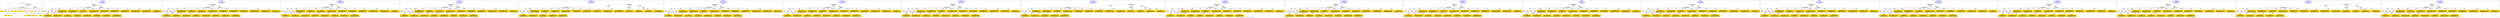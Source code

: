 digraph n0 {
fontcolor="blue"
remincross="true"
label="s23-s-national-portrait-gallery.json"
subgraph cluster_0 {
label="1-correct model"
n2[style="filled",color="white",fillcolor="lightgray",label="CulturalHeritageObject1"];
n3[shape="plaintext",style="filled",fillcolor="gold",label="Copyright"];
n4[shape="plaintext",style="filled",fillcolor="gold",label="DateOfWork"];
n5[style="filled",color="white",fillcolor="lightgray",label="Person1"];
n6[shape="plaintext",style="filled",fillcolor="gold",label="Description"];
n7[shape="plaintext",style="filled",fillcolor="gold",label="Dimension"];
n8[shape="plaintext",style="filled",fillcolor="gold",label="Medium"];
n9[shape="plaintext",style="filled",fillcolor="gold",label="CreditLine"];
n10[shape="plaintext",style="filled",fillcolor="gold",label="Owner"];
n11[style="filled",color="white",fillcolor="lightgray",label="Concept1"];
n12[shape="plaintext",style="filled",fillcolor="gold",label="Title"];
n13[shape="plaintext",style="filled",fillcolor="gold",label="Ref"];
n14[style="filled",color="white",fillcolor="lightgray",label="Person2"];
n15[style="filled",color="white",fillcolor="lightgray",label="Concept2"];
n16[shape="plaintext",style="filled",fillcolor="gold",label="birthDate"];
n17[shape="plaintext",style="filled",fillcolor="gold",label="deathDate"];
n18[shape="plaintext",style="filled",fillcolor="gold",label="Artist"];
n19[shape="plaintext",style="filled",fillcolor="gold",label="sitterBirthDate"];
n20[shape="plaintext",style="filled",fillcolor="gold",label="sitterDeathDate"];
n21[shape="plaintext",style="filled",fillcolor="gold",label="values"];
n22[style="filled",color="white",fillcolor="lightgray",label="EuropeanaAggregation1"];
n23[style="filled",color="white",fillcolor="lightgray",label="WebResource1"];
n24[shape="plaintext",style="filled",fillcolor="gold",label="Image"];
n25[shape="plaintext",style="filled",fillcolor="gold",label="values"];
n26[shape="plaintext",style="filled",fillcolor="gold",label="Classification"];
}
subgraph cluster_1 {
label="candidate 0\nlink coherence:1.0\nnode coherence:1.0\nconfidence:0.5867954489754706\nmapping score:0.6400429274362679\ncost:23.99964\n-precision:0.92-recall:0.92"
n28[style="filled",color="white",fillcolor="lightgray",label="CulturalHeritageObject1"];
n29[style="filled",color="white",fillcolor="lightgray",label="Person1"];
n30[style="filled",color="white",fillcolor="lightgray",label="Person2"];
n31[style="filled",color="white",fillcolor="lightgray",label="Concept1"];
n32[style="filled",color="white",fillcolor="lightgray",label="Concept2"];
n33[style="filled",color="white",fillcolor="lightgray",label="EuropeanaAggregation1"];
n34[style="filled",color="white",fillcolor="lightgray",label="WebResource1"];
n35[shape="plaintext",style="filled",fillcolor="gold",label="Title\n[Person,nameOfThePerson,0.414]\n[CulturalHeritageObject,title,0.249]\n[CulturalHeritageObject,provenance,0.173]\n[CulturalHeritageObject,description,0.164]"];
n36[shape="plaintext",style="filled",fillcolor="gold",label="CreditLine\n[CulturalHeritageObject,rightsHolder,0.512]\n[CulturalHeritageObject,provenance,0.343]\n[CulturalHeritageObject,description,0.079]\n[Person,biographicalInformation,0.066]"];
n37[shape="plaintext",style="filled",fillcolor="gold",label="DateOfWork\n[CulturalHeritageObject,created,0.374]\n[Person,dateOfDeath,0.285]\n[Person,dateOfBirth,0.285]\n[CulturalHeritageObject,provenance,0.056]"];
n38[shape="plaintext",style="filled",fillcolor="gold",label="deathDate\n[Person,dateOfDeath,0.424]\n[Person,dateOfBirth,0.369]\n[CulturalHeritageObject,created,0.136]\n[CulturalHeritageObject,title,0.07]"];
n39[shape="plaintext",style="filled",fillcolor="gold",label="Classification\n[Concept,prefLabel,0.496]\n[Person,biographicalInformation,0.262]\n[CulturalHeritageObject,description,0.174]\n[CulturalHeritageObject,provenance,0.068]"];
n40[shape="plaintext",style="filled",fillcolor="gold",label="Ref\n[CulturalHeritageObject,accessionNumber,0.994]\n[CulturalHeritageObject,extent,0.003]\n[CulturalHeritageObject,provenance,0.002]\n[CulturalHeritageObject,description,0.002]"];
n41[shape="plaintext",style="filled",fillcolor="gold",label="Medium\n[CulturalHeritageObject,medium,0.815]\n[CulturalHeritageObject,provenance,0.068]\n[CulturalHeritageObject,description,0.066]\n[Concept,prefLabel,0.051]"];
n42[shape="plaintext",style="filled",fillcolor="gold",label="Artist\n[Person,nameOfThePerson,0.653]\n[CulturalHeritageObject,provenance,0.138]\n[CulturalHeritageObject,description,0.113]\n[CulturalHeritageObject,title,0.097]"];
n43[shape="plaintext",style="filled",fillcolor="gold",label="birthDate\n[Person,dateOfBirth,0.502]\n[Person,dateOfDeath,0.331]\n[CulturalHeritageObject,created,0.108]\n[CulturalHeritageObject,description,0.059]"];
n44[shape="plaintext",style="filled",fillcolor="gold",label="sitterBirthDate\n[Person,dateOfBirth,0.511]\n[Person,dateOfDeath,0.354]\n[CulturalHeritageObject,created,0.083]\n[CulturalHeritageObject,title,0.052]"];
n45[shape="plaintext",style="filled",fillcolor="gold",label="Description\n[CulturalHeritageObject,description,0.422]\n[Person,biographicalInformation,0.383]\n[CulturalHeritageObject,title,0.122]\n[CulturalHeritageObject,provenance,0.073]"];
n46[shape="plaintext",style="filled",fillcolor="gold",label="Copyright\n[CulturalHeritageObject,rights,0.877]\n[CulturalHeritageObject,provenance,0.058]\n[Person,nameOfThePerson,0.038]\n[CulturalHeritageObject,description,0.027]"];
n47[shape="plaintext",style="filled",fillcolor="gold",label="Dimension\n[CulturalHeritageObject,extent,0.683]\n[CulturalHeritageObject,accessionNumber,0.151]\n[CulturalHeritageObject,description,0.099]\n[CulturalHeritageObject,medium,0.067]"];
n48[shape="plaintext",style="filled",fillcolor="gold",label="Owner\n[CulturalHeritageObject,rightsHolder,0.768]\n[CulturalHeritageObject,provenance,0.163]\n[CulturalHeritageObject,description,0.034]\n[Person,biographicalInformation,0.034]"];
n49[shape="plaintext",style="filled",fillcolor="gold",label="Image\n[WebResource,classLink,0.918]\n[Document,classLink,0.072]\n[CulturalHeritageObject,medium,0.006]\n[CulturalHeritageObject,description,0.004]"];
n50[shape="plaintext",style="filled",fillcolor="gold",label="values\n[Person,nameOfThePerson,0.529]\n[CulturalHeritageObject,title,0.173]\n[CulturalHeritageObject,provenance,0.165]\n[CulturalHeritageObject,description,0.132]"];
n51[shape="plaintext",style="filled",fillcolor="gold",label="values\n[Concept,prefLabel,0.544]\n[CulturalHeritageObject,description,0.255]\n[Person,biographicalInformation,0.11]\n[CulturalHeritageObject,title,0.091]"];
n52[shape="plaintext",style="filled",fillcolor="gold",label="sitterDeathDate\n[Person,dateOfDeath,0.46]\n[Person,dateOfBirth,0.405]\n[CulturalHeritageObject,created,0.079]\n[CulturalHeritageObject,title,0.056]"];
}
subgraph cluster_2 {
label="candidate 1\nlink coherence:1.0\nnode coherence:1.0\nconfidence:0.5761719991233829\nmapping score:0.636501777485572\ncost:23.99964\n-precision:0.79-recall:0.79"
n54[style="filled",color="white",fillcolor="lightgray",label="CulturalHeritageObject1"];
n55[style="filled",color="white",fillcolor="lightgray",label="Person1"];
n56[style="filled",color="white",fillcolor="lightgray",label="Person2"];
n57[style="filled",color="white",fillcolor="lightgray",label="Concept1"];
n58[style="filled",color="white",fillcolor="lightgray",label="Concept2"];
n59[style="filled",color="white",fillcolor="lightgray",label="EuropeanaAggregation1"];
n60[style="filled",color="white",fillcolor="lightgray",label="WebResource1"];
n61[shape="plaintext",style="filled",fillcolor="gold",label="CreditLine\n[CulturalHeritageObject,rightsHolder,0.512]\n[CulturalHeritageObject,provenance,0.343]\n[CulturalHeritageObject,description,0.079]\n[Person,biographicalInformation,0.066]"];
n62[shape="plaintext",style="filled",fillcolor="gold",label="DateOfWork\n[CulturalHeritageObject,created,0.374]\n[Person,dateOfDeath,0.285]\n[Person,dateOfBirth,0.285]\n[CulturalHeritageObject,provenance,0.056]"];
n63[shape="plaintext",style="filled",fillcolor="gold",label="deathDate\n[Person,dateOfDeath,0.424]\n[Person,dateOfBirth,0.369]\n[CulturalHeritageObject,created,0.136]\n[CulturalHeritageObject,title,0.07]"];
n64[shape="plaintext",style="filled",fillcolor="gold",label="values\n[Person,nameOfThePerson,0.529]\n[CulturalHeritageObject,title,0.173]\n[CulturalHeritageObject,provenance,0.165]\n[CulturalHeritageObject,description,0.132]"];
n65[shape="plaintext",style="filled",fillcolor="gold",label="Classification\n[Concept,prefLabel,0.496]\n[Person,biographicalInformation,0.262]\n[CulturalHeritageObject,description,0.174]\n[CulturalHeritageObject,provenance,0.068]"];
n66[shape="plaintext",style="filled",fillcolor="gold",label="Ref\n[CulturalHeritageObject,accessionNumber,0.994]\n[CulturalHeritageObject,extent,0.003]\n[CulturalHeritageObject,provenance,0.002]\n[CulturalHeritageObject,description,0.002]"];
n67[shape="plaintext",style="filled",fillcolor="gold",label="Medium\n[CulturalHeritageObject,medium,0.815]\n[CulturalHeritageObject,provenance,0.068]\n[CulturalHeritageObject,description,0.066]\n[Concept,prefLabel,0.051]"];
n68[shape="plaintext",style="filled",fillcolor="gold",label="birthDate\n[Person,dateOfBirth,0.502]\n[Person,dateOfDeath,0.331]\n[CulturalHeritageObject,created,0.108]\n[CulturalHeritageObject,description,0.059]"];
n69[shape="plaintext",style="filled",fillcolor="gold",label="Title\n[Person,nameOfThePerson,0.414]\n[CulturalHeritageObject,title,0.249]\n[CulturalHeritageObject,provenance,0.173]\n[CulturalHeritageObject,description,0.164]"];
n70[shape="plaintext",style="filled",fillcolor="gold",label="sitterBirthDate\n[Person,dateOfBirth,0.511]\n[Person,dateOfDeath,0.354]\n[CulturalHeritageObject,created,0.083]\n[CulturalHeritageObject,title,0.052]"];
n71[shape="plaintext",style="filled",fillcolor="gold",label="Description\n[CulturalHeritageObject,description,0.422]\n[Person,biographicalInformation,0.383]\n[CulturalHeritageObject,title,0.122]\n[CulturalHeritageObject,provenance,0.073]"];
n72[shape="plaintext",style="filled",fillcolor="gold",label="Copyright\n[CulturalHeritageObject,rights,0.877]\n[CulturalHeritageObject,provenance,0.058]\n[Person,nameOfThePerson,0.038]\n[CulturalHeritageObject,description,0.027]"];
n73[shape="plaintext",style="filled",fillcolor="gold",label="Dimension\n[CulturalHeritageObject,extent,0.683]\n[CulturalHeritageObject,accessionNumber,0.151]\n[CulturalHeritageObject,description,0.099]\n[CulturalHeritageObject,medium,0.067]"];
n74[shape="plaintext",style="filled",fillcolor="gold",label="Owner\n[CulturalHeritageObject,rightsHolder,0.768]\n[CulturalHeritageObject,provenance,0.163]\n[CulturalHeritageObject,description,0.034]\n[Person,biographicalInformation,0.034]"];
n75[shape="plaintext",style="filled",fillcolor="gold",label="Image\n[WebResource,classLink,0.918]\n[Document,classLink,0.072]\n[CulturalHeritageObject,medium,0.006]\n[CulturalHeritageObject,description,0.004]"];
n76[shape="plaintext",style="filled",fillcolor="gold",label="Artist\n[Person,nameOfThePerson,0.653]\n[CulturalHeritageObject,provenance,0.138]\n[CulturalHeritageObject,description,0.113]\n[CulturalHeritageObject,title,0.097]"];
n77[shape="plaintext",style="filled",fillcolor="gold",label="values\n[Concept,prefLabel,0.544]\n[CulturalHeritageObject,description,0.255]\n[Person,biographicalInformation,0.11]\n[CulturalHeritageObject,title,0.091]"];
n78[shape="plaintext",style="filled",fillcolor="gold",label="sitterDeathDate\n[Person,dateOfDeath,0.46]\n[Person,dateOfBirth,0.405]\n[CulturalHeritageObject,created,0.079]\n[CulturalHeritageObject,title,0.056]"];
}
subgraph cluster_3 {
label="candidate 10\nlink coherence:0.9583333333333334\nnode coherence:1.0\nconfidence:0.5761719991233829\nmapping score:0.636501777485572\ncost:23.99966\n-precision:0.83-recall:0.83"
n80[style="filled",color="white",fillcolor="lightgray",label="CulturalHeritageObject1"];
n81[style="filled",color="white",fillcolor="lightgray",label="Person1"];
n82[style="filled",color="white",fillcolor="lightgray",label="Person2"];
n83[style="filled",color="white",fillcolor="lightgray",label="Concept1"];
n84[style="filled",color="white",fillcolor="lightgray",label="Concept2"];
n85[style="filled",color="white",fillcolor="lightgray",label="EuropeanaAggregation1"];
n86[style="filled",color="white",fillcolor="lightgray",label="WebResource1"];
n87[shape="plaintext",style="filled",fillcolor="gold",label="CreditLine\n[CulturalHeritageObject,rightsHolder,0.512]\n[CulturalHeritageObject,provenance,0.343]\n[CulturalHeritageObject,description,0.079]\n[Person,biographicalInformation,0.066]"];
n88[shape="plaintext",style="filled",fillcolor="gold",label="DateOfWork\n[CulturalHeritageObject,created,0.374]\n[Person,dateOfDeath,0.285]\n[Person,dateOfBirth,0.285]\n[CulturalHeritageObject,provenance,0.056]"];
n89[shape="plaintext",style="filled",fillcolor="gold",label="deathDate\n[Person,dateOfDeath,0.424]\n[Person,dateOfBirth,0.369]\n[CulturalHeritageObject,created,0.136]\n[CulturalHeritageObject,title,0.07]"];
n90[shape="plaintext",style="filled",fillcolor="gold",label="values\n[Person,nameOfThePerson,0.529]\n[CulturalHeritageObject,title,0.173]\n[CulturalHeritageObject,provenance,0.165]\n[CulturalHeritageObject,description,0.132]"];
n91[shape="plaintext",style="filled",fillcolor="gold",label="Classification\n[Concept,prefLabel,0.496]\n[Person,biographicalInformation,0.262]\n[CulturalHeritageObject,description,0.174]\n[CulturalHeritageObject,provenance,0.068]"];
n92[shape="plaintext",style="filled",fillcolor="gold",label="Ref\n[CulturalHeritageObject,accessionNumber,0.994]\n[CulturalHeritageObject,extent,0.003]\n[CulturalHeritageObject,provenance,0.002]\n[CulturalHeritageObject,description,0.002]"];
n93[shape="plaintext",style="filled",fillcolor="gold",label="Medium\n[CulturalHeritageObject,medium,0.815]\n[CulturalHeritageObject,provenance,0.068]\n[CulturalHeritageObject,description,0.066]\n[Concept,prefLabel,0.051]"];
n94[shape="plaintext",style="filled",fillcolor="gold",label="birthDate\n[Person,dateOfBirth,0.502]\n[Person,dateOfDeath,0.331]\n[CulturalHeritageObject,created,0.108]\n[CulturalHeritageObject,description,0.059]"];
n95[shape="plaintext",style="filled",fillcolor="gold",label="Title\n[Person,nameOfThePerson,0.414]\n[CulturalHeritageObject,title,0.249]\n[CulturalHeritageObject,provenance,0.173]\n[CulturalHeritageObject,description,0.164]"];
n96[shape="plaintext",style="filled",fillcolor="gold",label="sitterBirthDate\n[Person,dateOfBirth,0.511]\n[Person,dateOfDeath,0.354]\n[CulturalHeritageObject,created,0.083]\n[CulturalHeritageObject,title,0.052]"];
n97[shape="plaintext",style="filled",fillcolor="gold",label="Description\n[CulturalHeritageObject,description,0.422]\n[Person,biographicalInformation,0.383]\n[CulturalHeritageObject,title,0.122]\n[CulturalHeritageObject,provenance,0.073]"];
n98[shape="plaintext",style="filled",fillcolor="gold",label="Copyright\n[CulturalHeritageObject,rights,0.877]\n[CulturalHeritageObject,provenance,0.058]\n[Person,nameOfThePerson,0.038]\n[CulturalHeritageObject,description,0.027]"];
n99[shape="plaintext",style="filled",fillcolor="gold",label="Dimension\n[CulturalHeritageObject,extent,0.683]\n[CulturalHeritageObject,accessionNumber,0.151]\n[CulturalHeritageObject,description,0.099]\n[CulturalHeritageObject,medium,0.067]"];
n100[shape="plaintext",style="filled",fillcolor="gold",label="Owner\n[CulturalHeritageObject,rightsHolder,0.768]\n[CulturalHeritageObject,provenance,0.163]\n[CulturalHeritageObject,description,0.034]\n[Person,biographicalInformation,0.034]"];
n101[shape="plaintext",style="filled",fillcolor="gold",label="Image\n[WebResource,classLink,0.918]\n[Document,classLink,0.072]\n[CulturalHeritageObject,medium,0.006]\n[CulturalHeritageObject,description,0.004]"];
n102[shape="plaintext",style="filled",fillcolor="gold",label="Artist\n[Person,nameOfThePerson,0.653]\n[CulturalHeritageObject,provenance,0.138]\n[CulturalHeritageObject,description,0.113]\n[CulturalHeritageObject,title,0.097]"];
n103[shape="plaintext",style="filled",fillcolor="gold",label="values\n[Concept,prefLabel,0.544]\n[CulturalHeritageObject,description,0.255]\n[Person,biographicalInformation,0.11]\n[CulturalHeritageObject,title,0.091]"];
n104[shape="plaintext",style="filled",fillcolor="gold",label="sitterDeathDate\n[Person,dateOfDeath,0.46]\n[Person,dateOfBirth,0.405]\n[CulturalHeritageObject,created,0.079]\n[CulturalHeritageObject,title,0.056]"];
}
subgraph cluster_4 {
label="candidate 11\nlink coherence:0.9583333333333334\nnode coherence:1.0\nconfidence:0.5761719991233829\nmapping score:0.636501777485572\ncost:123.009742\n-precision:0.79-recall:0.79"
n106[style="filled",color="white",fillcolor="lightgray",label="CulturalHeritageObject1"];
n107[style="filled",color="white",fillcolor="lightgray",label="Person1"];
n108[style="filled",color="white",fillcolor="lightgray",label="Person2"];
n109[style="filled",color="white",fillcolor="lightgray",label="Concept1"];
n110[style="filled",color="white",fillcolor="lightgray",label="Concept2"];
n111[style="filled",color="white",fillcolor="lightgray",label="EuropeanaAggregation1"];
n112[style="filled",color="white",fillcolor="lightgray",label="WebResource1"];
n113[shape="plaintext",style="filled",fillcolor="gold",label="CreditLine\n[CulturalHeritageObject,rightsHolder,0.512]\n[CulturalHeritageObject,provenance,0.343]\n[CulturalHeritageObject,description,0.079]\n[Person,biographicalInformation,0.066]"];
n114[shape="plaintext",style="filled",fillcolor="gold",label="DateOfWork\n[CulturalHeritageObject,created,0.374]\n[Person,dateOfDeath,0.285]\n[Person,dateOfBirth,0.285]\n[CulturalHeritageObject,provenance,0.056]"];
n115[shape="plaintext",style="filled",fillcolor="gold",label="deathDate\n[Person,dateOfDeath,0.424]\n[Person,dateOfBirth,0.369]\n[CulturalHeritageObject,created,0.136]\n[CulturalHeritageObject,title,0.07]"];
n116[shape="plaintext",style="filled",fillcolor="gold",label="values\n[Person,nameOfThePerson,0.529]\n[CulturalHeritageObject,title,0.173]\n[CulturalHeritageObject,provenance,0.165]\n[CulturalHeritageObject,description,0.132]"];
n117[shape="plaintext",style="filled",fillcolor="gold",label="Classification\n[Concept,prefLabel,0.496]\n[Person,biographicalInformation,0.262]\n[CulturalHeritageObject,description,0.174]\n[CulturalHeritageObject,provenance,0.068]"];
n118[shape="plaintext",style="filled",fillcolor="gold",label="Ref\n[CulturalHeritageObject,accessionNumber,0.994]\n[CulturalHeritageObject,extent,0.003]\n[CulturalHeritageObject,provenance,0.002]\n[CulturalHeritageObject,description,0.002]"];
n119[shape="plaintext",style="filled",fillcolor="gold",label="Medium\n[CulturalHeritageObject,medium,0.815]\n[CulturalHeritageObject,provenance,0.068]\n[CulturalHeritageObject,description,0.066]\n[Concept,prefLabel,0.051]"];
n120[shape="plaintext",style="filled",fillcolor="gold",label="birthDate\n[Person,dateOfBirth,0.502]\n[Person,dateOfDeath,0.331]\n[CulturalHeritageObject,created,0.108]\n[CulturalHeritageObject,description,0.059]"];
n121[shape="plaintext",style="filled",fillcolor="gold",label="Title\n[Person,nameOfThePerson,0.414]\n[CulturalHeritageObject,title,0.249]\n[CulturalHeritageObject,provenance,0.173]\n[CulturalHeritageObject,description,0.164]"];
n122[shape="plaintext",style="filled",fillcolor="gold",label="sitterBirthDate\n[Person,dateOfBirth,0.511]\n[Person,dateOfDeath,0.354]\n[CulturalHeritageObject,created,0.083]\n[CulturalHeritageObject,title,0.052]"];
n123[shape="plaintext",style="filled",fillcolor="gold",label="Description\n[CulturalHeritageObject,description,0.422]\n[Person,biographicalInformation,0.383]\n[CulturalHeritageObject,title,0.122]\n[CulturalHeritageObject,provenance,0.073]"];
n124[shape="plaintext",style="filled",fillcolor="gold",label="Copyright\n[CulturalHeritageObject,rights,0.877]\n[CulturalHeritageObject,provenance,0.058]\n[Person,nameOfThePerson,0.038]\n[CulturalHeritageObject,description,0.027]"];
n125[shape="plaintext",style="filled",fillcolor="gold",label="Dimension\n[CulturalHeritageObject,extent,0.683]\n[CulturalHeritageObject,accessionNumber,0.151]\n[CulturalHeritageObject,description,0.099]\n[CulturalHeritageObject,medium,0.067]"];
n126[shape="plaintext",style="filled",fillcolor="gold",label="Owner\n[CulturalHeritageObject,rightsHolder,0.768]\n[CulturalHeritageObject,provenance,0.163]\n[CulturalHeritageObject,description,0.034]\n[Person,biographicalInformation,0.034]"];
n127[shape="plaintext",style="filled",fillcolor="gold",label="Image\n[WebResource,classLink,0.918]\n[Document,classLink,0.072]\n[CulturalHeritageObject,medium,0.006]\n[CulturalHeritageObject,description,0.004]"];
n128[shape="plaintext",style="filled",fillcolor="gold",label="Artist\n[Person,nameOfThePerson,0.653]\n[CulturalHeritageObject,provenance,0.138]\n[CulturalHeritageObject,description,0.113]\n[CulturalHeritageObject,title,0.097]"];
n129[shape="plaintext",style="filled",fillcolor="gold",label="values\n[Concept,prefLabel,0.544]\n[CulturalHeritageObject,description,0.255]\n[Person,biographicalInformation,0.11]\n[CulturalHeritageObject,title,0.091]"];
n130[shape="plaintext",style="filled",fillcolor="gold",label="sitterDeathDate\n[Person,dateOfDeath,0.46]\n[Person,dateOfBirth,0.405]\n[CulturalHeritageObject,created,0.079]\n[CulturalHeritageObject,title,0.056]"];
}
subgraph cluster_5 {
label="candidate 12\nlink coherence:0.9583333333333334\nnode coherence:1.0\nconfidence:0.5761719991233829\nmapping score:0.636501777485572\ncost:123.009762\n-precision:0.75-recall:0.75"
n132[style="filled",color="white",fillcolor="lightgray",label="CulturalHeritageObject1"];
n133[style="filled",color="white",fillcolor="lightgray",label="Person2"];
n134[style="filled",color="white",fillcolor="lightgray",label="Concept1"];
n135[style="filled",color="white",fillcolor="lightgray",label="Concept2"];
n136[style="filled",color="white",fillcolor="lightgray",label="EuropeanaAggregation1"];
n137[style="filled",color="white",fillcolor="lightgray",label="WebResource1"];
n138[style="filled",color="white",fillcolor="lightgray",label="Person1"];
n139[shape="plaintext",style="filled",fillcolor="gold",label="CreditLine\n[CulturalHeritageObject,rightsHolder,0.512]\n[CulturalHeritageObject,provenance,0.343]\n[CulturalHeritageObject,description,0.079]\n[Person,biographicalInformation,0.066]"];
n140[shape="plaintext",style="filled",fillcolor="gold",label="DateOfWork\n[CulturalHeritageObject,created,0.374]\n[Person,dateOfDeath,0.285]\n[Person,dateOfBirth,0.285]\n[CulturalHeritageObject,provenance,0.056]"];
n141[shape="plaintext",style="filled",fillcolor="gold",label="deathDate\n[Person,dateOfDeath,0.424]\n[Person,dateOfBirth,0.369]\n[CulturalHeritageObject,created,0.136]\n[CulturalHeritageObject,title,0.07]"];
n142[shape="plaintext",style="filled",fillcolor="gold",label="values\n[Person,nameOfThePerson,0.529]\n[CulturalHeritageObject,title,0.173]\n[CulturalHeritageObject,provenance,0.165]\n[CulturalHeritageObject,description,0.132]"];
n143[shape="plaintext",style="filled",fillcolor="gold",label="Classification\n[Concept,prefLabel,0.496]\n[Person,biographicalInformation,0.262]\n[CulturalHeritageObject,description,0.174]\n[CulturalHeritageObject,provenance,0.068]"];
n144[shape="plaintext",style="filled",fillcolor="gold",label="Ref\n[CulturalHeritageObject,accessionNumber,0.994]\n[CulturalHeritageObject,extent,0.003]\n[CulturalHeritageObject,provenance,0.002]\n[CulturalHeritageObject,description,0.002]"];
n145[shape="plaintext",style="filled",fillcolor="gold",label="Medium\n[CulturalHeritageObject,medium,0.815]\n[CulturalHeritageObject,provenance,0.068]\n[CulturalHeritageObject,description,0.066]\n[Concept,prefLabel,0.051]"];
n146[shape="plaintext",style="filled",fillcolor="gold",label="birthDate\n[Person,dateOfBirth,0.502]\n[Person,dateOfDeath,0.331]\n[CulturalHeritageObject,created,0.108]\n[CulturalHeritageObject,description,0.059]"];
n147[shape="plaintext",style="filled",fillcolor="gold",label="Title\n[Person,nameOfThePerson,0.414]\n[CulturalHeritageObject,title,0.249]\n[CulturalHeritageObject,provenance,0.173]\n[CulturalHeritageObject,description,0.164]"];
n148[shape="plaintext",style="filled",fillcolor="gold",label="sitterBirthDate\n[Person,dateOfBirth,0.511]\n[Person,dateOfDeath,0.354]\n[CulturalHeritageObject,created,0.083]\n[CulturalHeritageObject,title,0.052]"];
n149[shape="plaintext",style="filled",fillcolor="gold",label="Description\n[CulturalHeritageObject,description,0.422]\n[Person,biographicalInformation,0.383]\n[CulturalHeritageObject,title,0.122]\n[CulturalHeritageObject,provenance,0.073]"];
n150[shape="plaintext",style="filled",fillcolor="gold",label="Copyright\n[CulturalHeritageObject,rights,0.877]\n[CulturalHeritageObject,provenance,0.058]\n[Person,nameOfThePerson,0.038]\n[CulturalHeritageObject,description,0.027]"];
n151[shape="plaintext",style="filled",fillcolor="gold",label="Dimension\n[CulturalHeritageObject,extent,0.683]\n[CulturalHeritageObject,accessionNumber,0.151]\n[CulturalHeritageObject,description,0.099]\n[CulturalHeritageObject,medium,0.067]"];
n152[shape="plaintext",style="filled",fillcolor="gold",label="Owner\n[CulturalHeritageObject,rightsHolder,0.768]\n[CulturalHeritageObject,provenance,0.163]\n[CulturalHeritageObject,description,0.034]\n[Person,biographicalInformation,0.034]"];
n153[shape="plaintext",style="filled",fillcolor="gold",label="Image\n[WebResource,classLink,0.918]\n[Document,classLink,0.072]\n[CulturalHeritageObject,medium,0.006]\n[CulturalHeritageObject,description,0.004]"];
n154[shape="plaintext",style="filled",fillcolor="gold",label="Artist\n[Person,nameOfThePerson,0.653]\n[CulturalHeritageObject,provenance,0.138]\n[CulturalHeritageObject,description,0.113]\n[CulturalHeritageObject,title,0.097]"];
n155[shape="plaintext",style="filled",fillcolor="gold",label="values\n[Concept,prefLabel,0.544]\n[CulturalHeritageObject,description,0.255]\n[Person,biographicalInformation,0.11]\n[CulturalHeritageObject,title,0.091]"];
n156[shape="plaintext",style="filled",fillcolor="gold",label="sitterDeathDate\n[Person,dateOfDeath,0.46]\n[Person,dateOfBirth,0.405]\n[CulturalHeritageObject,created,0.079]\n[CulturalHeritageObject,title,0.056]"];
}
subgraph cluster_6 {
label="candidate 13\nlink coherence:0.9583333333333334\nnode coherence:1.0\nconfidence:0.575026247220483\nmapping score:0.6361198601846054\ncost:23.99963\n-precision:0.88-recall:0.88"
n158[style="filled",color="white",fillcolor="lightgray",label="CulturalHeritageObject1"];
n159[style="filled",color="white",fillcolor="lightgray",label="Person1"];
n160[style="filled",color="white",fillcolor="lightgray",label="Person2"];
n161[style="filled",color="white",fillcolor="lightgray",label="Concept1"];
n162[style="filled",color="white",fillcolor="lightgray",label="Concept2"];
n163[style="filled",color="white",fillcolor="lightgray",label="EuropeanaAggregation1"];
n164[style="filled",color="white",fillcolor="lightgray",label="WebResource1"];
n165[shape="plaintext",style="filled",fillcolor="gold",label="Title\n[Person,nameOfThePerson,0.414]\n[CulturalHeritageObject,title,0.249]\n[CulturalHeritageObject,provenance,0.173]\n[CulturalHeritageObject,description,0.164]"];
n166[shape="plaintext",style="filled",fillcolor="gold",label="CreditLine\n[CulturalHeritageObject,rightsHolder,0.512]\n[CulturalHeritageObject,provenance,0.343]\n[CulturalHeritageObject,description,0.079]\n[Person,biographicalInformation,0.066]"];
n167[shape="plaintext",style="filled",fillcolor="gold",label="DateOfWork\n[CulturalHeritageObject,created,0.374]\n[Person,dateOfDeath,0.285]\n[Person,dateOfBirth,0.285]\n[CulturalHeritageObject,provenance,0.056]"];
n168[shape="plaintext",style="filled",fillcolor="gold",label="deathDate\n[Person,dateOfDeath,0.424]\n[Person,dateOfBirth,0.369]\n[CulturalHeritageObject,created,0.136]\n[CulturalHeritageObject,title,0.07]"];
n169[shape="plaintext",style="filled",fillcolor="gold",label="Classification\n[Concept,prefLabel,0.496]\n[Person,biographicalInformation,0.262]\n[CulturalHeritageObject,description,0.174]\n[CulturalHeritageObject,provenance,0.068]"];
n170[shape="plaintext",style="filled",fillcolor="gold",label="Ref\n[CulturalHeritageObject,accessionNumber,0.994]\n[CulturalHeritageObject,extent,0.003]\n[CulturalHeritageObject,provenance,0.002]\n[CulturalHeritageObject,description,0.002]"];
n171[shape="plaintext",style="filled",fillcolor="gold",label="Medium\n[CulturalHeritageObject,medium,0.815]\n[CulturalHeritageObject,provenance,0.068]\n[CulturalHeritageObject,description,0.066]\n[Concept,prefLabel,0.051]"];
n172[shape="plaintext",style="filled",fillcolor="gold",label="Artist\n[Person,nameOfThePerson,0.653]\n[CulturalHeritageObject,provenance,0.138]\n[CulturalHeritageObject,description,0.113]\n[CulturalHeritageObject,title,0.097]"];
n173[shape="plaintext",style="filled",fillcolor="gold",label="birthDate\n[Person,dateOfBirth,0.502]\n[Person,dateOfDeath,0.331]\n[CulturalHeritageObject,created,0.108]\n[CulturalHeritageObject,description,0.059]"];
n174[shape="plaintext",style="filled",fillcolor="gold",label="sitterDeathDate\n[Person,dateOfDeath,0.46]\n[Person,dateOfBirth,0.405]\n[CulturalHeritageObject,created,0.079]\n[CulturalHeritageObject,title,0.056]"];
n175[shape="plaintext",style="filled",fillcolor="gold",label="Description\n[CulturalHeritageObject,description,0.422]\n[Person,biographicalInformation,0.383]\n[CulturalHeritageObject,title,0.122]\n[CulturalHeritageObject,provenance,0.073]"];
n176[shape="plaintext",style="filled",fillcolor="gold",label="Copyright\n[CulturalHeritageObject,rights,0.877]\n[CulturalHeritageObject,provenance,0.058]\n[Person,nameOfThePerson,0.038]\n[CulturalHeritageObject,description,0.027]"];
n177[shape="plaintext",style="filled",fillcolor="gold",label="Dimension\n[CulturalHeritageObject,extent,0.683]\n[CulturalHeritageObject,accessionNumber,0.151]\n[CulturalHeritageObject,description,0.099]\n[CulturalHeritageObject,medium,0.067]"];
n178[shape="plaintext",style="filled",fillcolor="gold",label="Owner\n[CulturalHeritageObject,rightsHolder,0.768]\n[CulturalHeritageObject,provenance,0.163]\n[CulturalHeritageObject,description,0.034]\n[Person,biographicalInformation,0.034]"];
n179[shape="plaintext",style="filled",fillcolor="gold",label="Image\n[WebResource,classLink,0.918]\n[Document,classLink,0.072]\n[CulturalHeritageObject,medium,0.006]\n[CulturalHeritageObject,description,0.004]"];
n180[shape="plaintext",style="filled",fillcolor="gold",label="values\n[Person,nameOfThePerson,0.529]\n[CulturalHeritageObject,title,0.173]\n[CulturalHeritageObject,provenance,0.165]\n[CulturalHeritageObject,description,0.132]"];
n181[shape="plaintext",style="filled",fillcolor="gold",label="values\n[Concept,prefLabel,0.544]\n[CulturalHeritageObject,description,0.255]\n[Person,biographicalInformation,0.11]\n[CulturalHeritageObject,title,0.091]"];
n182[shape="plaintext",style="filled",fillcolor="gold",label="sitterBirthDate\n[Person,dateOfBirth,0.511]\n[Person,dateOfDeath,0.354]\n[CulturalHeritageObject,created,0.083]\n[CulturalHeritageObject,title,0.052]"];
}
subgraph cluster_7 {
label="candidate 14\nlink coherence:0.9583333333333334\nnode coherence:1.0\nconfidence:0.575026247220483\nmapping score:0.6361198601846054\ncost:23.99966\n-precision:0.88-recall:0.88"
n184[style="filled",color="white",fillcolor="lightgray",label="CulturalHeritageObject1"];
n185[style="filled",color="white",fillcolor="lightgray",label="Person1"];
n186[style="filled",color="white",fillcolor="lightgray",label="Person2"];
n187[style="filled",color="white",fillcolor="lightgray",label="Concept1"];
n188[style="filled",color="white",fillcolor="lightgray",label="Concept2"];
n189[style="filled",color="white",fillcolor="lightgray",label="EuropeanaAggregation1"];
n190[style="filled",color="white",fillcolor="lightgray",label="WebResource1"];
n191[shape="plaintext",style="filled",fillcolor="gold",label="Title\n[Person,nameOfThePerson,0.414]\n[CulturalHeritageObject,title,0.249]\n[CulturalHeritageObject,provenance,0.173]\n[CulturalHeritageObject,description,0.164]"];
n192[shape="plaintext",style="filled",fillcolor="gold",label="CreditLine\n[CulturalHeritageObject,rightsHolder,0.512]\n[CulturalHeritageObject,provenance,0.343]\n[CulturalHeritageObject,description,0.079]\n[Person,biographicalInformation,0.066]"];
n193[shape="plaintext",style="filled",fillcolor="gold",label="DateOfWork\n[CulturalHeritageObject,created,0.374]\n[Person,dateOfDeath,0.285]\n[Person,dateOfBirth,0.285]\n[CulturalHeritageObject,provenance,0.056]"];
n194[shape="plaintext",style="filled",fillcolor="gold",label="deathDate\n[Person,dateOfDeath,0.424]\n[Person,dateOfBirth,0.369]\n[CulturalHeritageObject,created,0.136]\n[CulturalHeritageObject,title,0.07]"];
n195[shape="plaintext",style="filled",fillcolor="gold",label="Classification\n[Concept,prefLabel,0.496]\n[Person,biographicalInformation,0.262]\n[CulturalHeritageObject,description,0.174]\n[CulturalHeritageObject,provenance,0.068]"];
n196[shape="plaintext",style="filled",fillcolor="gold",label="Ref\n[CulturalHeritageObject,accessionNumber,0.994]\n[CulturalHeritageObject,extent,0.003]\n[CulturalHeritageObject,provenance,0.002]\n[CulturalHeritageObject,description,0.002]"];
n197[shape="plaintext",style="filled",fillcolor="gold",label="Medium\n[CulturalHeritageObject,medium,0.815]\n[CulturalHeritageObject,provenance,0.068]\n[CulturalHeritageObject,description,0.066]\n[Concept,prefLabel,0.051]"];
n198[shape="plaintext",style="filled",fillcolor="gold",label="Artist\n[Person,nameOfThePerson,0.653]\n[CulturalHeritageObject,provenance,0.138]\n[CulturalHeritageObject,description,0.113]\n[CulturalHeritageObject,title,0.097]"];
n199[shape="plaintext",style="filled",fillcolor="gold",label="birthDate\n[Person,dateOfBirth,0.502]\n[Person,dateOfDeath,0.331]\n[CulturalHeritageObject,created,0.108]\n[CulturalHeritageObject,description,0.059]"];
n200[shape="plaintext",style="filled",fillcolor="gold",label="sitterDeathDate\n[Person,dateOfDeath,0.46]\n[Person,dateOfBirth,0.405]\n[CulturalHeritageObject,created,0.079]\n[CulturalHeritageObject,title,0.056]"];
n201[shape="plaintext",style="filled",fillcolor="gold",label="Description\n[CulturalHeritageObject,description,0.422]\n[Person,biographicalInformation,0.383]\n[CulturalHeritageObject,title,0.122]\n[CulturalHeritageObject,provenance,0.073]"];
n202[shape="plaintext",style="filled",fillcolor="gold",label="Copyright\n[CulturalHeritageObject,rights,0.877]\n[CulturalHeritageObject,provenance,0.058]\n[Person,nameOfThePerson,0.038]\n[CulturalHeritageObject,description,0.027]"];
n203[shape="plaintext",style="filled",fillcolor="gold",label="Dimension\n[CulturalHeritageObject,extent,0.683]\n[CulturalHeritageObject,accessionNumber,0.151]\n[CulturalHeritageObject,description,0.099]\n[CulturalHeritageObject,medium,0.067]"];
n204[shape="plaintext",style="filled",fillcolor="gold",label="Owner\n[CulturalHeritageObject,rightsHolder,0.768]\n[CulturalHeritageObject,provenance,0.163]\n[CulturalHeritageObject,description,0.034]\n[Person,biographicalInformation,0.034]"];
n205[shape="plaintext",style="filled",fillcolor="gold",label="Image\n[WebResource,classLink,0.918]\n[Document,classLink,0.072]\n[CulturalHeritageObject,medium,0.006]\n[CulturalHeritageObject,description,0.004]"];
n206[shape="plaintext",style="filled",fillcolor="gold",label="values\n[Person,nameOfThePerson,0.529]\n[CulturalHeritageObject,title,0.173]\n[CulturalHeritageObject,provenance,0.165]\n[CulturalHeritageObject,description,0.132]"];
n207[shape="plaintext",style="filled",fillcolor="gold",label="values\n[Concept,prefLabel,0.544]\n[CulturalHeritageObject,description,0.255]\n[Person,biographicalInformation,0.11]\n[CulturalHeritageObject,title,0.091]"];
n208[shape="plaintext",style="filled",fillcolor="gold",label="sitterBirthDate\n[Person,dateOfBirth,0.511]\n[Person,dateOfDeath,0.354]\n[CulturalHeritageObject,created,0.083]\n[CulturalHeritageObject,title,0.052]"];
}
subgraph cluster_8 {
label="candidate 15\nlink coherence:0.9583333333333334\nnode coherence:1.0\nconfidence:0.575026247220483\nmapping score:0.6361198601846054\ncost:123.009742\n-precision:0.83-recall:0.83"
n210[style="filled",color="white",fillcolor="lightgray",label="CulturalHeritageObject1"];
n211[style="filled",color="white",fillcolor="lightgray",label="Person1"];
n212[style="filled",color="white",fillcolor="lightgray",label="Person2"];
n213[style="filled",color="white",fillcolor="lightgray",label="Concept1"];
n214[style="filled",color="white",fillcolor="lightgray",label="Concept2"];
n215[style="filled",color="white",fillcolor="lightgray",label="EuropeanaAggregation1"];
n216[style="filled",color="white",fillcolor="lightgray",label="WebResource1"];
n217[shape="plaintext",style="filled",fillcolor="gold",label="Title\n[Person,nameOfThePerson,0.414]\n[CulturalHeritageObject,title,0.249]\n[CulturalHeritageObject,provenance,0.173]\n[CulturalHeritageObject,description,0.164]"];
n218[shape="plaintext",style="filled",fillcolor="gold",label="CreditLine\n[CulturalHeritageObject,rightsHolder,0.512]\n[CulturalHeritageObject,provenance,0.343]\n[CulturalHeritageObject,description,0.079]\n[Person,biographicalInformation,0.066]"];
n219[shape="plaintext",style="filled",fillcolor="gold",label="DateOfWork\n[CulturalHeritageObject,created,0.374]\n[Person,dateOfDeath,0.285]\n[Person,dateOfBirth,0.285]\n[CulturalHeritageObject,provenance,0.056]"];
n220[shape="plaintext",style="filled",fillcolor="gold",label="deathDate\n[Person,dateOfDeath,0.424]\n[Person,dateOfBirth,0.369]\n[CulturalHeritageObject,created,0.136]\n[CulturalHeritageObject,title,0.07]"];
n221[shape="plaintext",style="filled",fillcolor="gold",label="Classification\n[Concept,prefLabel,0.496]\n[Person,biographicalInformation,0.262]\n[CulturalHeritageObject,description,0.174]\n[CulturalHeritageObject,provenance,0.068]"];
n222[shape="plaintext",style="filled",fillcolor="gold",label="Ref\n[CulturalHeritageObject,accessionNumber,0.994]\n[CulturalHeritageObject,extent,0.003]\n[CulturalHeritageObject,provenance,0.002]\n[CulturalHeritageObject,description,0.002]"];
n223[shape="plaintext",style="filled",fillcolor="gold",label="Medium\n[CulturalHeritageObject,medium,0.815]\n[CulturalHeritageObject,provenance,0.068]\n[CulturalHeritageObject,description,0.066]\n[Concept,prefLabel,0.051]"];
n224[shape="plaintext",style="filled",fillcolor="gold",label="Artist\n[Person,nameOfThePerson,0.653]\n[CulturalHeritageObject,provenance,0.138]\n[CulturalHeritageObject,description,0.113]\n[CulturalHeritageObject,title,0.097]"];
n225[shape="plaintext",style="filled",fillcolor="gold",label="birthDate\n[Person,dateOfBirth,0.502]\n[Person,dateOfDeath,0.331]\n[CulturalHeritageObject,created,0.108]\n[CulturalHeritageObject,description,0.059]"];
n226[shape="plaintext",style="filled",fillcolor="gold",label="sitterDeathDate\n[Person,dateOfDeath,0.46]\n[Person,dateOfBirth,0.405]\n[CulturalHeritageObject,created,0.079]\n[CulturalHeritageObject,title,0.056]"];
n227[shape="plaintext",style="filled",fillcolor="gold",label="Description\n[CulturalHeritageObject,description,0.422]\n[Person,biographicalInformation,0.383]\n[CulturalHeritageObject,title,0.122]\n[CulturalHeritageObject,provenance,0.073]"];
n228[shape="plaintext",style="filled",fillcolor="gold",label="Copyright\n[CulturalHeritageObject,rights,0.877]\n[CulturalHeritageObject,provenance,0.058]\n[Person,nameOfThePerson,0.038]\n[CulturalHeritageObject,description,0.027]"];
n229[shape="plaintext",style="filled",fillcolor="gold",label="Dimension\n[CulturalHeritageObject,extent,0.683]\n[CulturalHeritageObject,accessionNumber,0.151]\n[CulturalHeritageObject,description,0.099]\n[CulturalHeritageObject,medium,0.067]"];
n230[shape="plaintext",style="filled",fillcolor="gold",label="Owner\n[CulturalHeritageObject,rightsHolder,0.768]\n[CulturalHeritageObject,provenance,0.163]\n[CulturalHeritageObject,description,0.034]\n[Person,biographicalInformation,0.034]"];
n231[shape="plaintext",style="filled",fillcolor="gold",label="Image\n[WebResource,classLink,0.918]\n[Document,classLink,0.072]\n[CulturalHeritageObject,medium,0.006]\n[CulturalHeritageObject,description,0.004]"];
n232[shape="plaintext",style="filled",fillcolor="gold",label="values\n[Person,nameOfThePerson,0.529]\n[CulturalHeritageObject,title,0.173]\n[CulturalHeritageObject,provenance,0.165]\n[CulturalHeritageObject,description,0.132]"];
n233[shape="plaintext",style="filled",fillcolor="gold",label="values\n[Concept,prefLabel,0.544]\n[CulturalHeritageObject,description,0.255]\n[Person,biographicalInformation,0.11]\n[CulturalHeritageObject,title,0.091]"];
n234[shape="plaintext",style="filled",fillcolor="gold",label="sitterBirthDate\n[Person,dateOfBirth,0.511]\n[Person,dateOfDeath,0.354]\n[CulturalHeritageObject,created,0.083]\n[CulturalHeritageObject,title,0.052]"];
}
subgraph cluster_9 {
label="candidate 16\nlink coherence:0.9583333333333334\nnode coherence:1.0\nconfidence:0.575026247220483\nmapping score:0.6361198601846054\ncost:123.009762\n-precision:0.79-recall:0.79"
n236[style="filled",color="white",fillcolor="lightgray",label="CulturalHeritageObject1"];
n237[style="filled",color="white",fillcolor="lightgray",label="Person2"];
n238[style="filled",color="white",fillcolor="lightgray",label="Concept1"];
n239[style="filled",color="white",fillcolor="lightgray",label="Concept2"];
n240[style="filled",color="white",fillcolor="lightgray",label="EuropeanaAggregation1"];
n241[style="filled",color="white",fillcolor="lightgray",label="WebResource1"];
n242[style="filled",color="white",fillcolor="lightgray",label="Person1"];
n243[shape="plaintext",style="filled",fillcolor="gold",label="Title\n[Person,nameOfThePerson,0.414]\n[CulturalHeritageObject,title,0.249]\n[CulturalHeritageObject,provenance,0.173]\n[CulturalHeritageObject,description,0.164]"];
n244[shape="plaintext",style="filled",fillcolor="gold",label="CreditLine\n[CulturalHeritageObject,rightsHolder,0.512]\n[CulturalHeritageObject,provenance,0.343]\n[CulturalHeritageObject,description,0.079]\n[Person,biographicalInformation,0.066]"];
n245[shape="plaintext",style="filled",fillcolor="gold",label="DateOfWork\n[CulturalHeritageObject,created,0.374]\n[Person,dateOfDeath,0.285]\n[Person,dateOfBirth,0.285]\n[CulturalHeritageObject,provenance,0.056]"];
n246[shape="plaintext",style="filled",fillcolor="gold",label="deathDate\n[Person,dateOfDeath,0.424]\n[Person,dateOfBirth,0.369]\n[CulturalHeritageObject,created,0.136]\n[CulturalHeritageObject,title,0.07]"];
n247[shape="plaintext",style="filled",fillcolor="gold",label="Classification\n[Concept,prefLabel,0.496]\n[Person,biographicalInformation,0.262]\n[CulturalHeritageObject,description,0.174]\n[CulturalHeritageObject,provenance,0.068]"];
n248[shape="plaintext",style="filled",fillcolor="gold",label="Ref\n[CulturalHeritageObject,accessionNumber,0.994]\n[CulturalHeritageObject,extent,0.003]\n[CulturalHeritageObject,provenance,0.002]\n[CulturalHeritageObject,description,0.002]"];
n249[shape="plaintext",style="filled",fillcolor="gold",label="Medium\n[CulturalHeritageObject,medium,0.815]\n[CulturalHeritageObject,provenance,0.068]\n[CulturalHeritageObject,description,0.066]\n[Concept,prefLabel,0.051]"];
n250[shape="plaintext",style="filled",fillcolor="gold",label="Artist\n[Person,nameOfThePerson,0.653]\n[CulturalHeritageObject,provenance,0.138]\n[CulturalHeritageObject,description,0.113]\n[CulturalHeritageObject,title,0.097]"];
n251[shape="plaintext",style="filled",fillcolor="gold",label="birthDate\n[Person,dateOfBirth,0.502]\n[Person,dateOfDeath,0.331]\n[CulturalHeritageObject,created,0.108]\n[CulturalHeritageObject,description,0.059]"];
n252[shape="plaintext",style="filled",fillcolor="gold",label="sitterDeathDate\n[Person,dateOfDeath,0.46]\n[Person,dateOfBirth,0.405]\n[CulturalHeritageObject,created,0.079]\n[CulturalHeritageObject,title,0.056]"];
n253[shape="plaintext",style="filled",fillcolor="gold",label="Description\n[CulturalHeritageObject,description,0.422]\n[Person,biographicalInformation,0.383]\n[CulturalHeritageObject,title,0.122]\n[CulturalHeritageObject,provenance,0.073]"];
n254[shape="plaintext",style="filled",fillcolor="gold",label="Copyright\n[CulturalHeritageObject,rights,0.877]\n[CulturalHeritageObject,provenance,0.058]\n[Person,nameOfThePerson,0.038]\n[CulturalHeritageObject,description,0.027]"];
n255[shape="plaintext",style="filled",fillcolor="gold",label="Dimension\n[CulturalHeritageObject,extent,0.683]\n[CulturalHeritageObject,accessionNumber,0.151]\n[CulturalHeritageObject,description,0.099]\n[CulturalHeritageObject,medium,0.067]"];
n256[shape="plaintext",style="filled",fillcolor="gold",label="Owner\n[CulturalHeritageObject,rightsHolder,0.768]\n[CulturalHeritageObject,provenance,0.163]\n[CulturalHeritageObject,description,0.034]\n[Person,biographicalInformation,0.034]"];
n257[shape="plaintext",style="filled",fillcolor="gold",label="Image\n[WebResource,classLink,0.918]\n[Document,classLink,0.072]\n[CulturalHeritageObject,medium,0.006]\n[CulturalHeritageObject,description,0.004]"];
n258[shape="plaintext",style="filled",fillcolor="gold",label="values\n[Person,nameOfThePerson,0.529]\n[CulturalHeritageObject,title,0.173]\n[CulturalHeritageObject,provenance,0.165]\n[CulturalHeritageObject,description,0.132]"];
n259[shape="plaintext",style="filled",fillcolor="gold",label="values\n[Concept,prefLabel,0.544]\n[CulturalHeritageObject,description,0.255]\n[Person,biographicalInformation,0.11]\n[CulturalHeritageObject,title,0.091]"];
n260[shape="plaintext",style="filled",fillcolor="gold",label="sitterBirthDate\n[Person,dateOfBirth,0.511]\n[Person,dateOfDeath,0.354]\n[CulturalHeritageObject,created,0.083]\n[CulturalHeritageObject,title,0.052]"];
}
subgraph cluster_10 {
label="candidate 17\nlink coherence:0.9583333333333334\nnode coherence:1.0\nconfidence:0.5742382398899265\nmapping score:0.6358571910744198\ncost:23.99963\n-precision:0.88-recall:0.88"
n262[style="filled",color="white",fillcolor="lightgray",label="CulturalHeritageObject1"];
n263[style="filled",color="white",fillcolor="lightgray",label="Person1"];
n264[style="filled",color="white",fillcolor="lightgray",label="Person2"];
n265[style="filled",color="white",fillcolor="lightgray",label="Concept1"];
n266[style="filled",color="white",fillcolor="lightgray",label="Concept2"];
n267[style="filled",color="white",fillcolor="lightgray",label="EuropeanaAggregation1"];
n268[style="filled",color="white",fillcolor="lightgray",label="WebResource1"];
n269[shape="plaintext",style="filled",fillcolor="gold",label="birthDate\n[Person,dateOfBirth,0.502]\n[Person,dateOfDeath,0.331]\n[CulturalHeritageObject,created,0.108]\n[CulturalHeritageObject,description,0.059]"];
n270[shape="plaintext",style="filled",fillcolor="gold",label="Title\n[Person,nameOfThePerson,0.414]\n[CulturalHeritageObject,title,0.249]\n[CulturalHeritageObject,provenance,0.173]\n[CulturalHeritageObject,description,0.164]"];
n271[shape="plaintext",style="filled",fillcolor="gold",label="CreditLine\n[CulturalHeritageObject,rightsHolder,0.512]\n[CulturalHeritageObject,provenance,0.343]\n[CulturalHeritageObject,description,0.079]\n[Person,biographicalInformation,0.066]"];
n272[shape="plaintext",style="filled",fillcolor="gold",label="DateOfWork\n[CulturalHeritageObject,created,0.374]\n[Person,dateOfDeath,0.285]\n[Person,dateOfBirth,0.285]\n[CulturalHeritageObject,provenance,0.056]"];
n273[shape="plaintext",style="filled",fillcolor="gold",label="Classification\n[Concept,prefLabel,0.496]\n[Person,biographicalInformation,0.262]\n[CulturalHeritageObject,description,0.174]\n[CulturalHeritageObject,provenance,0.068]"];
n274[shape="plaintext",style="filled",fillcolor="gold",label="Ref\n[CulturalHeritageObject,accessionNumber,0.994]\n[CulturalHeritageObject,extent,0.003]\n[CulturalHeritageObject,provenance,0.002]\n[CulturalHeritageObject,description,0.002]"];
n275[shape="plaintext",style="filled",fillcolor="gold",label="Medium\n[CulturalHeritageObject,medium,0.815]\n[CulturalHeritageObject,provenance,0.068]\n[CulturalHeritageObject,description,0.066]\n[Concept,prefLabel,0.051]"];
n276[shape="plaintext",style="filled",fillcolor="gold",label="Artist\n[Person,nameOfThePerson,0.653]\n[CulturalHeritageObject,provenance,0.138]\n[CulturalHeritageObject,description,0.113]\n[CulturalHeritageObject,title,0.097]"];
n277[shape="plaintext",style="filled",fillcolor="gold",label="deathDate\n[Person,dateOfDeath,0.424]\n[Person,dateOfBirth,0.369]\n[CulturalHeritageObject,created,0.136]\n[CulturalHeritageObject,title,0.07]"];
n278[shape="plaintext",style="filled",fillcolor="gold",label="sitterBirthDate\n[Person,dateOfBirth,0.511]\n[Person,dateOfDeath,0.354]\n[CulturalHeritageObject,created,0.083]\n[CulturalHeritageObject,title,0.052]"];
n279[shape="plaintext",style="filled",fillcolor="gold",label="Description\n[CulturalHeritageObject,description,0.422]\n[Person,biographicalInformation,0.383]\n[CulturalHeritageObject,title,0.122]\n[CulturalHeritageObject,provenance,0.073]"];
n280[shape="plaintext",style="filled",fillcolor="gold",label="Copyright\n[CulturalHeritageObject,rights,0.877]\n[CulturalHeritageObject,provenance,0.058]\n[Person,nameOfThePerson,0.038]\n[CulturalHeritageObject,description,0.027]"];
n281[shape="plaintext",style="filled",fillcolor="gold",label="Dimension\n[CulturalHeritageObject,extent,0.683]\n[CulturalHeritageObject,accessionNumber,0.151]\n[CulturalHeritageObject,description,0.099]\n[CulturalHeritageObject,medium,0.067]"];
n282[shape="plaintext",style="filled",fillcolor="gold",label="Owner\n[CulturalHeritageObject,rightsHolder,0.768]\n[CulturalHeritageObject,provenance,0.163]\n[CulturalHeritageObject,description,0.034]\n[Person,biographicalInformation,0.034]"];
n283[shape="plaintext",style="filled",fillcolor="gold",label="Image\n[WebResource,classLink,0.918]\n[Document,classLink,0.072]\n[CulturalHeritageObject,medium,0.006]\n[CulturalHeritageObject,description,0.004]"];
n284[shape="plaintext",style="filled",fillcolor="gold",label="values\n[Person,nameOfThePerson,0.529]\n[CulturalHeritageObject,title,0.173]\n[CulturalHeritageObject,provenance,0.165]\n[CulturalHeritageObject,description,0.132]"];
n285[shape="plaintext",style="filled",fillcolor="gold",label="values\n[Concept,prefLabel,0.544]\n[CulturalHeritageObject,description,0.255]\n[Person,biographicalInformation,0.11]\n[CulturalHeritageObject,title,0.091]"];
n286[shape="plaintext",style="filled",fillcolor="gold",label="sitterDeathDate\n[Person,dateOfDeath,0.46]\n[Person,dateOfBirth,0.405]\n[CulturalHeritageObject,created,0.079]\n[CulturalHeritageObject,title,0.056]"];
}
subgraph cluster_11 {
label="candidate 18\nlink coherence:0.9583333333333334\nnode coherence:1.0\nconfidence:0.5742382398899265\nmapping score:0.6358571910744198\ncost:23.99966\n-precision:0.88-recall:0.88"
n288[style="filled",color="white",fillcolor="lightgray",label="CulturalHeritageObject1"];
n289[style="filled",color="white",fillcolor="lightgray",label="Person1"];
n290[style="filled",color="white",fillcolor="lightgray",label="Person2"];
n291[style="filled",color="white",fillcolor="lightgray",label="Concept1"];
n292[style="filled",color="white",fillcolor="lightgray",label="Concept2"];
n293[style="filled",color="white",fillcolor="lightgray",label="EuropeanaAggregation1"];
n294[style="filled",color="white",fillcolor="lightgray",label="WebResource1"];
n295[shape="plaintext",style="filled",fillcolor="gold",label="birthDate\n[Person,dateOfBirth,0.502]\n[Person,dateOfDeath,0.331]\n[CulturalHeritageObject,created,0.108]\n[CulturalHeritageObject,description,0.059]"];
n296[shape="plaintext",style="filled",fillcolor="gold",label="Title\n[Person,nameOfThePerson,0.414]\n[CulturalHeritageObject,title,0.249]\n[CulturalHeritageObject,provenance,0.173]\n[CulturalHeritageObject,description,0.164]"];
n297[shape="plaintext",style="filled",fillcolor="gold",label="CreditLine\n[CulturalHeritageObject,rightsHolder,0.512]\n[CulturalHeritageObject,provenance,0.343]\n[CulturalHeritageObject,description,0.079]\n[Person,biographicalInformation,0.066]"];
n298[shape="plaintext",style="filled",fillcolor="gold",label="DateOfWork\n[CulturalHeritageObject,created,0.374]\n[Person,dateOfDeath,0.285]\n[Person,dateOfBirth,0.285]\n[CulturalHeritageObject,provenance,0.056]"];
n299[shape="plaintext",style="filled",fillcolor="gold",label="Classification\n[Concept,prefLabel,0.496]\n[Person,biographicalInformation,0.262]\n[CulturalHeritageObject,description,0.174]\n[CulturalHeritageObject,provenance,0.068]"];
n300[shape="plaintext",style="filled",fillcolor="gold",label="Ref\n[CulturalHeritageObject,accessionNumber,0.994]\n[CulturalHeritageObject,extent,0.003]\n[CulturalHeritageObject,provenance,0.002]\n[CulturalHeritageObject,description,0.002]"];
n301[shape="plaintext",style="filled",fillcolor="gold",label="Medium\n[CulturalHeritageObject,medium,0.815]\n[CulturalHeritageObject,provenance,0.068]\n[CulturalHeritageObject,description,0.066]\n[Concept,prefLabel,0.051]"];
n302[shape="plaintext",style="filled",fillcolor="gold",label="Artist\n[Person,nameOfThePerson,0.653]\n[CulturalHeritageObject,provenance,0.138]\n[CulturalHeritageObject,description,0.113]\n[CulturalHeritageObject,title,0.097]"];
n303[shape="plaintext",style="filled",fillcolor="gold",label="deathDate\n[Person,dateOfDeath,0.424]\n[Person,dateOfBirth,0.369]\n[CulturalHeritageObject,created,0.136]\n[CulturalHeritageObject,title,0.07]"];
n304[shape="plaintext",style="filled",fillcolor="gold",label="sitterBirthDate\n[Person,dateOfBirth,0.511]\n[Person,dateOfDeath,0.354]\n[CulturalHeritageObject,created,0.083]\n[CulturalHeritageObject,title,0.052]"];
n305[shape="plaintext",style="filled",fillcolor="gold",label="Description\n[CulturalHeritageObject,description,0.422]\n[Person,biographicalInformation,0.383]\n[CulturalHeritageObject,title,0.122]\n[CulturalHeritageObject,provenance,0.073]"];
n306[shape="plaintext",style="filled",fillcolor="gold",label="Copyright\n[CulturalHeritageObject,rights,0.877]\n[CulturalHeritageObject,provenance,0.058]\n[Person,nameOfThePerson,0.038]\n[CulturalHeritageObject,description,0.027]"];
n307[shape="plaintext",style="filled",fillcolor="gold",label="Dimension\n[CulturalHeritageObject,extent,0.683]\n[CulturalHeritageObject,accessionNumber,0.151]\n[CulturalHeritageObject,description,0.099]\n[CulturalHeritageObject,medium,0.067]"];
n308[shape="plaintext",style="filled",fillcolor="gold",label="Owner\n[CulturalHeritageObject,rightsHolder,0.768]\n[CulturalHeritageObject,provenance,0.163]\n[CulturalHeritageObject,description,0.034]\n[Person,biographicalInformation,0.034]"];
n309[shape="plaintext",style="filled",fillcolor="gold",label="Image\n[WebResource,classLink,0.918]\n[Document,classLink,0.072]\n[CulturalHeritageObject,medium,0.006]\n[CulturalHeritageObject,description,0.004]"];
n310[shape="plaintext",style="filled",fillcolor="gold",label="values\n[Person,nameOfThePerson,0.529]\n[CulturalHeritageObject,title,0.173]\n[CulturalHeritageObject,provenance,0.165]\n[CulturalHeritageObject,description,0.132]"];
n311[shape="plaintext",style="filled",fillcolor="gold",label="values\n[Concept,prefLabel,0.544]\n[CulturalHeritageObject,description,0.255]\n[Person,biographicalInformation,0.11]\n[CulturalHeritageObject,title,0.091]"];
n312[shape="plaintext",style="filled",fillcolor="gold",label="sitterDeathDate\n[Person,dateOfDeath,0.46]\n[Person,dateOfBirth,0.405]\n[CulturalHeritageObject,created,0.079]\n[CulturalHeritageObject,title,0.056]"];
}
subgraph cluster_12 {
label="candidate 19\nlink coherence:0.9583333333333334\nnode coherence:1.0\nconfidence:0.5742382398899265\nmapping score:0.6358571910744198\ncost:123.009742\n-precision:0.83-recall:0.83"
n314[style="filled",color="white",fillcolor="lightgray",label="CulturalHeritageObject1"];
n315[style="filled",color="white",fillcolor="lightgray",label="Person1"];
n316[style="filled",color="white",fillcolor="lightgray",label="Person2"];
n317[style="filled",color="white",fillcolor="lightgray",label="Concept1"];
n318[style="filled",color="white",fillcolor="lightgray",label="Concept2"];
n319[style="filled",color="white",fillcolor="lightgray",label="EuropeanaAggregation1"];
n320[style="filled",color="white",fillcolor="lightgray",label="WebResource1"];
n321[shape="plaintext",style="filled",fillcolor="gold",label="birthDate\n[Person,dateOfBirth,0.502]\n[Person,dateOfDeath,0.331]\n[CulturalHeritageObject,created,0.108]\n[CulturalHeritageObject,description,0.059]"];
n322[shape="plaintext",style="filled",fillcolor="gold",label="Title\n[Person,nameOfThePerson,0.414]\n[CulturalHeritageObject,title,0.249]\n[CulturalHeritageObject,provenance,0.173]\n[CulturalHeritageObject,description,0.164]"];
n323[shape="plaintext",style="filled",fillcolor="gold",label="CreditLine\n[CulturalHeritageObject,rightsHolder,0.512]\n[CulturalHeritageObject,provenance,0.343]\n[CulturalHeritageObject,description,0.079]\n[Person,biographicalInformation,0.066]"];
n324[shape="plaintext",style="filled",fillcolor="gold",label="DateOfWork\n[CulturalHeritageObject,created,0.374]\n[Person,dateOfDeath,0.285]\n[Person,dateOfBirth,0.285]\n[CulturalHeritageObject,provenance,0.056]"];
n325[shape="plaintext",style="filled",fillcolor="gold",label="Classification\n[Concept,prefLabel,0.496]\n[Person,biographicalInformation,0.262]\n[CulturalHeritageObject,description,0.174]\n[CulturalHeritageObject,provenance,0.068]"];
n326[shape="plaintext",style="filled",fillcolor="gold",label="Ref\n[CulturalHeritageObject,accessionNumber,0.994]\n[CulturalHeritageObject,extent,0.003]\n[CulturalHeritageObject,provenance,0.002]\n[CulturalHeritageObject,description,0.002]"];
n327[shape="plaintext",style="filled",fillcolor="gold",label="Medium\n[CulturalHeritageObject,medium,0.815]\n[CulturalHeritageObject,provenance,0.068]\n[CulturalHeritageObject,description,0.066]\n[Concept,prefLabel,0.051]"];
n328[shape="plaintext",style="filled",fillcolor="gold",label="Artist\n[Person,nameOfThePerson,0.653]\n[CulturalHeritageObject,provenance,0.138]\n[CulturalHeritageObject,description,0.113]\n[CulturalHeritageObject,title,0.097]"];
n329[shape="plaintext",style="filled",fillcolor="gold",label="deathDate\n[Person,dateOfDeath,0.424]\n[Person,dateOfBirth,0.369]\n[CulturalHeritageObject,created,0.136]\n[CulturalHeritageObject,title,0.07]"];
n330[shape="plaintext",style="filled",fillcolor="gold",label="sitterBirthDate\n[Person,dateOfBirth,0.511]\n[Person,dateOfDeath,0.354]\n[CulturalHeritageObject,created,0.083]\n[CulturalHeritageObject,title,0.052]"];
n331[shape="plaintext",style="filled",fillcolor="gold",label="Description\n[CulturalHeritageObject,description,0.422]\n[Person,biographicalInformation,0.383]\n[CulturalHeritageObject,title,0.122]\n[CulturalHeritageObject,provenance,0.073]"];
n332[shape="plaintext",style="filled",fillcolor="gold",label="Copyright\n[CulturalHeritageObject,rights,0.877]\n[CulturalHeritageObject,provenance,0.058]\n[Person,nameOfThePerson,0.038]\n[CulturalHeritageObject,description,0.027]"];
n333[shape="plaintext",style="filled",fillcolor="gold",label="Dimension\n[CulturalHeritageObject,extent,0.683]\n[CulturalHeritageObject,accessionNumber,0.151]\n[CulturalHeritageObject,description,0.099]\n[CulturalHeritageObject,medium,0.067]"];
n334[shape="plaintext",style="filled",fillcolor="gold",label="Owner\n[CulturalHeritageObject,rightsHolder,0.768]\n[CulturalHeritageObject,provenance,0.163]\n[CulturalHeritageObject,description,0.034]\n[Person,biographicalInformation,0.034]"];
n335[shape="plaintext",style="filled",fillcolor="gold",label="Image\n[WebResource,classLink,0.918]\n[Document,classLink,0.072]\n[CulturalHeritageObject,medium,0.006]\n[CulturalHeritageObject,description,0.004]"];
n336[shape="plaintext",style="filled",fillcolor="gold",label="values\n[Person,nameOfThePerson,0.529]\n[CulturalHeritageObject,title,0.173]\n[CulturalHeritageObject,provenance,0.165]\n[CulturalHeritageObject,description,0.132]"];
n337[shape="plaintext",style="filled",fillcolor="gold",label="values\n[Concept,prefLabel,0.544]\n[CulturalHeritageObject,description,0.255]\n[Person,biographicalInformation,0.11]\n[CulturalHeritageObject,title,0.091]"];
n338[shape="plaintext",style="filled",fillcolor="gold",label="sitterDeathDate\n[Person,dateOfDeath,0.46]\n[Person,dateOfBirth,0.405]\n[CulturalHeritageObject,created,0.079]\n[CulturalHeritageObject,title,0.056]"];
}
subgraph cluster_13 {
label="candidate 2\nlink coherence:1.0\nnode coherence:1.0\nconfidence:0.575026247220483\nmapping score:0.6361198601846054\ncost:23.99964\n-precision:0.83-recall:0.83"
n340[style="filled",color="white",fillcolor="lightgray",label="CulturalHeritageObject1"];
n341[style="filled",color="white",fillcolor="lightgray",label="Person1"];
n342[style="filled",color="white",fillcolor="lightgray",label="Person2"];
n343[style="filled",color="white",fillcolor="lightgray",label="Concept1"];
n344[style="filled",color="white",fillcolor="lightgray",label="Concept2"];
n345[style="filled",color="white",fillcolor="lightgray",label="EuropeanaAggregation1"];
n346[style="filled",color="white",fillcolor="lightgray",label="WebResource1"];
n347[shape="plaintext",style="filled",fillcolor="gold",label="Title\n[Person,nameOfThePerson,0.414]\n[CulturalHeritageObject,title,0.249]\n[CulturalHeritageObject,provenance,0.173]\n[CulturalHeritageObject,description,0.164]"];
n348[shape="plaintext",style="filled",fillcolor="gold",label="CreditLine\n[CulturalHeritageObject,rightsHolder,0.512]\n[CulturalHeritageObject,provenance,0.343]\n[CulturalHeritageObject,description,0.079]\n[Person,biographicalInformation,0.066]"];
n349[shape="plaintext",style="filled",fillcolor="gold",label="DateOfWork\n[CulturalHeritageObject,created,0.374]\n[Person,dateOfDeath,0.285]\n[Person,dateOfBirth,0.285]\n[CulturalHeritageObject,provenance,0.056]"];
n350[shape="plaintext",style="filled",fillcolor="gold",label="deathDate\n[Person,dateOfDeath,0.424]\n[Person,dateOfBirth,0.369]\n[CulturalHeritageObject,created,0.136]\n[CulturalHeritageObject,title,0.07]"];
n351[shape="plaintext",style="filled",fillcolor="gold",label="Classification\n[Concept,prefLabel,0.496]\n[Person,biographicalInformation,0.262]\n[CulturalHeritageObject,description,0.174]\n[CulturalHeritageObject,provenance,0.068]"];
n352[shape="plaintext",style="filled",fillcolor="gold",label="Ref\n[CulturalHeritageObject,accessionNumber,0.994]\n[CulturalHeritageObject,extent,0.003]\n[CulturalHeritageObject,provenance,0.002]\n[CulturalHeritageObject,description,0.002]"];
n353[shape="plaintext",style="filled",fillcolor="gold",label="Medium\n[CulturalHeritageObject,medium,0.815]\n[CulturalHeritageObject,provenance,0.068]\n[CulturalHeritageObject,description,0.066]\n[Concept,prefLabel,0.051]"];
n354[shape="plaintext",style="filled",fillcolor="gold",label="Artist\n[Person,nameOfThePerson,0.653]\n[CulturalHeritageObject,provenance,0.138]\n[CulturalHeritageObject,description,0.113]\n[CulturalHeritageObject,title,0.097]"];
n355[shape="plaintext",style="filled",fillcolor="gold",label="birthDate\n[Person,dateOfBirth,0.502]\n[Person,dateOfDeath,0.331]\n[CulturalHeritageObject,created,0.108]\n[CulturalHeritageObject,description,0.059]"];
n356[shape="plaintext",style="filled",fillcolor="gold",label="sitterDeathDate\n[Person,dateOfDeath,0.46]\n[Person,dateOfBirth,0.405]\n[CulturalHeritageObject,created,0.079]\n[CulturalHeritageObject,title,0.056]"];
n357[shape="plaintext",style="filled",fillcolor="gold",label="Description\n[CulturalHeritageObject,description,0.422]\n[Person,biographicalInformation,0.383]\n[CulturalHeritageObject,title,0.122]\n[CulturalHeritageObject,provenance,0.073]"];
n358[shape="plaintext",style="filled",fillcolor="gold",label="Copyright\n[CulturalHeritageObject,rights,0.877]\n[CulturalHeritageObject,provenance,0.058]\n[Person,nameOfThePerson,0.038]\n[CulturalHeritageObject,description,0.027]"];
n359[shape="plaintext",style="filled",fillcolor="gold",label="Dimension\n[CulturalHeritageObject,extent,0.683]\n[CulturalHeritageObject,accessionNumber,0.151]\n[CulturalHeritageObject,description,0.099]\n[CulturalHeritageObject,medium,0.067]"];
n360[shape="plaintext",style="filled",fillcolor="gold",label="Owner\n[CulturalHeritageObject,rightsHolder,0.768]\n[CulturalHeritageObject,provenance,0.163]\n[CulturalHeritageObject,description,0.034]\n[Person,biographicalInformation,0.034]"];
n361[shape="plaintext",style="filled",fillcolor="gold",label="Image\n[WebResource,classLink,0.918]\n[Document,classLink,0.072]\n[CulturalHeritageObject,medium,0.006]\n[CulturalHeritageObject,description,0.004]"];
n362[shape="plaintext",style="filled",fillcolor="gold",label="values\n[Person,nameOfThePerson,0.529]\n[CulturalHeritageObject,title,0.173]\n[CulturalHeritageObject,provenance,0.165]\n[CulturalHeritageObject,description,0.132]"];
n363[shape="plaintext",style="filled",fillcolor="gold",label="values\n[Concept,prefLabel,0.544]\n[CulturalHeritageObject,description,0.255]\n[Person,biographicalInformation,0.11]\n[CulturalHeritageObject,title,0.091]"];
n364[shape="plaintext",style="filled",fillcolor="gold",label="sitterBirthDate\n[Person,dateOfBirth,0.511]\n[Person,dateOfDeath,0.354]\n[CulturalHeritageObject,created,0.083]\n[CulturalHeritageObject,title,0.052]"];
}
subgraph cluster_14 {
label="candidate 3\nlink coherence:1.0\nnode coherence:1.0\nconfidence:0.5742382398899265\nmapping score:0.6358571910744198\ncost:23.99964\n-precision:0.83-recall:0.83"
n366[style="filled",color="white",fillcolor="lightgray",label="CulturalHeritageObject1"];
n367[style="filled",color="white",fillcolor="lightgray",label="Person1"];
n368[style="filled",color="white",fillcolor="lightgray",label="Person2"];
n369[style="filled",color="white",fillcolor="lightgray",label="Concept1"];
n370[style="filled",color="white",fillcolor="lightgray",label="Concept2"];
n371[style="filled",color="white",fillcolor="lightgray",label="EuropeanaAggregation1"];
n372[style="filled",color="white",fillcolor="lightgray",label="WebResource1"];
n373[shape="plaintext",style="filled",fillcolor="gold",label="birthDate\n[Person,dateOfBirth,0.502]\n[Person,dateOfDeath,0.331]\n[CulturalHeritageObject,created,0.108]\n[CulturalHeritageObject,description,0.059]"];
n374[shape="plaintext",style="filled",fillcolor="gold",label="Title\n[Person,nameOfThePerson,0.414]\n[CulturalHeritageObject,title,0.249]\n[CulturalHeritageObject,provenance,0.173]\n[CulturalHeritageObject,description,0.164]"];
n375[shape="plaintext",style="filled",fillcolor="gold",label="CreditLine\n[CulturalHeritageObject,rightsHolder,0.512]\n[CulturalHeritageObject,provenance,0.343]\n[CulturalHeritageObject,description,0.079]\n[Person,biographicalInformation,0.066]"];
n376[shape="plaintext",style="filled",fillcolor="gold",label="DateOfWork\n[CulturalHeritageObject,created,0.374]\n[Person,dateOfDeath,0.285]\n[Person,dateOfBirth,0.285]\n[CulturalHeritageObject,provenance,0.056]"];
n377[shape="plaintext",style="filled",fillcolor="gold",label="Classification\n[Concept,prefLabel,0.496]\n[Person,biographicalInformation,0.262]\n[CulturalHeritageObject,description,0.174]\n[CulturalHeritageObject,provenance,0.068]"];
n378[shape="plaintext",style="filled",fillcolor="gold",label="Ref\n[CulturalHeritageObject,accessionNumber,0.994]\n[CulturalHeritageObject,extent,0.003]\n[CulturalHeritageObject,provenance,0.002]\n[CulturalHeritageObject,description,0.002]"];
n379[shape="plaintext",style="filled",fillcolor="gold",label="Medium\n[CulturalHeritageObject,medium,0.815]\n[CulturalHeritageObject,provenance,0.068]\n[CulturalHeritageObject,description,0.066]\n[Concept,prefLabel,0.051]"];
n380[shape="plaintext",style="filled",fillcolor="gold",label="Artist\n[Person,nameOfThePerson,0.653]\n[CulturalHeritageObject,provenance,0.138]\n[CulturalHeritageObject,description,0.113]\n[CulturalHeritageObject,title,0.097]"];
n381[shape="plaintext",style="filled",fillcolor="gold",label="deathDate\n[Person,dateOfDeath,0.424]\n[Person,dateOfBirth,0.369]\n[CulturalHeritageObject,created,0.136]\n[CulturalHeritageObject,title,0.07]"];
n382[shape="plaintext",style="filled",fillcolor="gold",label="sitterBirthDate\n[Person,dateOfBirth,0.511]\n[Person,dateOfDeath,0.354]\n[CulturalHeritageObject,created,0.083]\n[CulturalHeritageObject,title,0.052]"];
n383[shape="plaintext",style="filled",fillcolor="gold",label="Description\n[CulturalHeritageObject,description,0.422]\n[Person,biographicalInformation,0.383]\n[CulturalHeritageObject,title,0.122]\n[CulturalHeritageObject,provenance,0.073]"];
n384[shape="plaintext",style="filled",fillcolor="gold",label="Copyright\n[CulturalHeritageObject,rights,0.877]\n[CulturalHeritageObject,provenance,0.058]\n[Person,nameOfThePerson,0.038]\n[CulturalHeritageObject,description,0.027]"];
n385[shape="plaintext",style="filled",fillcolor="gold",label="Dimension\n[CulturalHeritageObject,extent,0.683]\n[CulturalHeritageObject,accessionNumber,0.151]\n[CulturalHeritageObject,description,0.099]\n[CulturalHeritageObject,medium,0.067]"];
n386[shape="plaintext",style="filled",fillcolor="gold",label="Owner\n[CulturalHeritageObject,rightsHolder,0.768]\n[CulturalHeritageObject,provenance,0.163]\n[CulturalHeritageObject,description,0.034]\n[Person,biographicalInformation,0.034]"];
n387[shape="plaintext",style="filled",fillcolor="gold",label="Image\n[WebResource,classLink,0.918]\n[Document,classLink,0.072]\n[CulturalHeritageObject,medium,0.006]\n[CulturalHeritageObject,description,0.004]"];
n388[shape="plaintext",style="filled",fillcolor="gold",label="values\n[Person,nameOfThePerson,0.529]\n[CulturalHeritageObject,title,0.173]\n[CulturalHeritageObject,provenance,0.165]\n[CulturalHeritageObject,description,0.132]"];
n389[shape="plaintext",style="filled",fillcolor="gold",label="values\n[Concept,prefLabel,0.544]\n[CulturalHeritageObject,description,0.255]\n[Person,biographicalInformation,0.11]\n[CulturalHeritageObject,title,0.091]"];
n390[shape="plaintext",style="filled",fillcolor="gold",label="sitterDeathDate\n[Person,dateOfDeath,0.46]\n[Person,dateOfBirth,0.405]\n[CulturalHeritageObject,created,0.079]\n[CulturalHeritageObject,title,0.056]"];
}
subgraph cluster_15 {
label="candidate 4\nlink coherence:1.0\nnode coherence:1.0\nconfidence:0.5644027973683953\nmapping score:0.6325787102339094\ncost:23.99964\n-precision:0.71-recall:0.71"
n392[style="filled",color="white",fillcolor="lightgray",label="CulturalHeritageObject1"];
n393[style="filled",color="white",fillcolor="lightgray",label="Person1"];
n394[style="filled",color="white",fillcolor="lightgray",label="Person2"];
n395[style="filled",color="white",fillcolor="lightgray",label="Concept1"];
n396[style="filled",color="white",fillcolor="lightgray",label="Concept2"];
n397[style="filled",color="white",fillcolor="lightgray",label="EuropeanaAggregation1"];
n398[style="filled",color="white",fillcolor="lightgray",label="WebResource1"];
n399[shape="plaintext",style="filled",fillcolor="gold",label="CreditLine\n[CulturalHeritageObject,rightsHolder,0.512]\n[CulturalHeritageObject,provenance,0.343]\n[CulturalHeritageObject,description,0.079]\n[Person,biographicalInformation,0.066]"];
n400[shape="plaintext",style="filled",fillcolor="gold",label="DateOfWork\n[CulturalHeritageObject,created,0.374]\n[Person,dateOfDeath,0.285]\n[Person,dateOfBirth,0.285]\n[CulturalHeritageObject,provenance,0.056]"];
n401[shape="plaintext",style="filled",fillcolor="gold",label="deathDate\n[Person,dateOfDeath,0.424]\n[Person,dateOfBirth,0.369]\n[CulturalHeritageObject,created,0.136]\n[CulturalHeritageObject,title,0.07]"];
n402[shape="plaintext",style="filled",fillcolor="gold",label="values\n[Person,nameOfThePerson,0.529]\n[CulturalHeritageObject,title,0.173]\n[CulturalHeritageObject,provenance,0.165]\n[CulturalHeritageObject,description,0.132]"];
n403[shape="plaintext",style="filled",fillcolor="gold",label="Classification\n[Concept,prefLabel,0.496]\n[Person,biographicalInformation,0.262]\n[CulturalHeritageObject,description,0.174]\n[CulturalHeritageObject,provenance,0.068]"];
n404[shape="plaintext",style="filled",fillcolor="gold",label="Ref\n[CulturalHeritageObject,accessionNumber,0.994]\n[CulturalHeritageObject,extent,0.003]\n[CulturalHeritageObject,provenance,0.002]\n[CulturalHeritageObject,description,0.002]"];
n405[shape="plaintext",style="filled",fillcolor="gold",label="Medium\n[CulturalHeritageObject,medium,0.815]\n[CulturalHeritageObject,provenance,0.068]\n[CulturalHeritageObject,description,0.066]\n[Concept,prefLabel,0.051]"];
n406[shape="plaintext",style="filled",fillcolor="gold",label="birthDate\n[Person,dateOfBirth,0.502]\n[Person,dateOfDeath,0.331]\n[CulturalHeritageObject,created,0.108]\n[CulturalHeritageObject,description,0.059]"];
n407[shape="plaintext",style="filled",fillcolor="gold",label="Title\n[Person,nameOfThePerson,0.414]\n[CulturalHeritageObject,title,0.249]\n[CulturalHeritageObject,provenance,0.173]\n[CulturalHeritageObject,description,0.164]"];
n408[shape="plaintext",style="filled",fillcolor="gold",label="sitterDeathDate\n[Person,dateOfDeath,0.46]\n[Person,dateOfBirth,0.405]\n[CulturalHeritageObject,created,0.079]\n[CulturalHeritageObject,title,0.056]"];
n409[shape="plaintext",style="filled",fillcolor="gold",label="Description\n[CulturalHeritageObject,description,0.422]\n[Person,biographicalInformation,0.383]\n[CulturalHeritageObject,title,0.122]\n[CulturalHeritageObject,provenance,0.073]"];
n410[shape="plaintext",style="filled",fillcolor="gold",label="Copyright\n[CulturalHeritageObject,rights,0.877]\n[CulturalHeritageObject,provenance,0.058]\n[Person,nameOfThePerson,0.038]\n[CulturalHeritageObject,description,0.027]"];
n411[shape="plaintext",style="filled",fillcolor="gold",label="Dimension\n[CulturalHeritageObject,extent,0.683]\n[CulturalHeritageObject,accessionNumber,0.151]\n[CulturalHeritageObject,description,0.099]\n[CulturalHeritageObject,medium,0.067]"];
n412[shape="plaintext",style="filled",fillcolor="gold",label="Owner\n[CulturalHeritageObject,rightsHolder,0.768]\n[CulturalHeritageObject,provenance,0.163]\n[CulturalHeritageObject,description,0.034]\n[Person,biographicalInformation,0.034]"];
n413[shape="plaintext",style="filled",fillcolor="gold",label="Image\n[WebResource,classLink,0.918]\n[Document,classLink,0.072]\n[CulturalHeritageObject,medium,0.006]\n[CulturalHeritageObject,description,0.004]"];
n414[shape="plaintext",style="filled",fillcolor="gold",label="Artist\n[Person,nameOfThePerson,0.653]\n[CulturalHeritageObject,provenance,0.138]\n[CulturalHeritageObject,description,0.113]\n[CulturalHeritageObject,title,0.097]"];
n415[shape="plaintext",style="filled",fillcolor="gold",label="values\n[Concept,prefLabel,0.544]\n[CulturalHeritageObject,description,0.255]\n[Person,biographicalInformation,0.11]\n[CulturalHeritageObject,title,0.091]"];
n416[shape="plaintext",style="filled",fillcolor="gold",label="sitterBirthDate\n[Person,dateOfBirth,0.511]\n[Person,dateOfDeath,0.354]\n[CulturalHeritageObject,created,0.083]\n[CulturalHeritageObject,title,0.052]"];
}
subgraph cluster_16 {
label="candidate 5\nlink coherence:0.9583333333333334\nnode coherence:1.0\nconfidence:0.5867954489754706\nmapping score:0.6400429274362679\ncost:23.99963\n-precision:0.96-recall:0.96"
n418[style="filled",color="white",fillcolor="lightgray",label="CulturalHeritageObject1"];
n419[style="filled",color="white",fillcolor="lightgray",label="Person1"];
n420[style="filled",color="white",fillcolor="lightgray",label="Person2"];
n421[style="filled",color="white",fillcolor="lightgray",label="Concept1"];
n422[style="filled",color="white",fillcolor="lightgray",label="Concept2"];
n423[style="filled",color="white",fillcolor="lightgray",label="EuropeanaAggregation1"];
n424[style="filled",color="white",fillcolor="lightgray",label="WebResource1"];
n425[shape="plaintext",style="filled",fillcolor="gold",label="Title\n[Person,nameOfThePerson,0.414]\n[CulturalHeritageObject,title,0.249]\n[CulturalHeritageObject,provenance,0.173]\n[CulturalHeritageObject,description,0.164]"];
n426[shape="plaintext",style="filled",fillcolor="gold",label="CreditLine\n[CulturalHeritageObject,rightsHolder,0.512]\n[CulturalHeritageObject,provenance,0.343]\n[CulturalHeritageObject,description,0.079]\n[Person,biographicalInformation,0.066]"];
n427[shape="plaintext",style="filled",fillcolor="gold",label="DateOfWork\n[CulturalHeritageObject,created,0.374]\n[Person,dateOfDeath,0.285]\n[Person,dateOfBirth,0.285]\n[CulturalHeritageObject,provenance,0.056]"];
n428[shape="plaintext",style="filled",fillcolor="gold",label="deathDate\n[Person,dateOfDeath,0.424]\n[Person,dateOfBirth,0.369]\n[CulturalHeritageObject,created,0.136]\n[CulturalHeritageObject,title,0.07]"];
n429[shape="plaintext",style="filled",fillcolor="gold",label="Classification\n[Concept,prefLabel,0.496]\n[Person,biographicalInformation,0.262]\n[CulturalHeritageObject,description,0.174]\n[CulturalHeritageObject,provenance,0.068]"];
n430[shape="plaintext",style="filled",fillcolor="gold",label="Ref\n[CulturalHeritageObject,accessionNumber,0.994]\n[CulturalHeritageObject,extent,0.003]\n[CulturalHeritageObject,provenance,0.002]\n[CulturalHeritageObject,description,0.002]"];
n431[shape="plaintext",style="filled",fillcolor="gold",label="Medium\n[CulturalHeritageObject,medium,0.815]\n[CulturalHeritageObject,provenance,0.068]\n[CulturalHeritageObject,description,0.066]\n[Concept,prefLabel,0.051]"];
n432[shape="plaintext",style="filled",fillcolor="gold",label="Artist\n[Person,nameOfThePerson,0.653]\n[CulturalHeritageObject,provenance,0.138]\n[CulturalHeritageObject,description,0.113]\n[CulturalHeritageObject,title,0.097]"];
n433[shape="plaintext",style="filled",fillcolor="gold",label="birthDate\n[Person,dateOfBirth,0.502]\n[Person,dateOfDeath,0.331]\n[CulturalHeritageObject,created,0.108]\n[CulturalHeritageObject,description,0.059]"];
n434[shape="plaintext",style="filled",fillcolor="gold",label="sitterBirthDate\n[Person,dateOfBirth,0.511]\n[Person,dateOfDeath,0.354]\n[CulturalHeritageObject,created,0.083]\n[CulturalHeritageObject,title,0.052]"];
n435[shape="plaintext",style="filled",fillcolor="gold",label="Description\n[CulturalHeritageObject,description,0.422]\n[Person,biographicalInformation,0.383]\n[CulturalHeritageObject,title,0.122]\n[CulturalHeritageObject,provenance,0.073]"];
n436[shape="plaintext",style="filled",fillcolor="gold",label="Copyright\n[CulturalHeritageObject,rights,0.877]\n[CulturalHeritageObject,provenance,0.058]\n[Person,nameOfThePerson,0.038]\n[CulturalHeritageObject,description,0.027]"];
n437[shape="plaintext",style="filled",fillcolor="gold",label="Dimension\n[CulturalHeritageObject,extent,0.683]\n[CulturalHeritageObject,accessionNumber,0.151]\n[CulturalHeritageObject,description,0.099]\n[CulturalHeritageObject,medium,0.067]"];
n438[shape="plaintext",style="filled",fillcolor="gold",label="Owner\n[CulturalHeritageObject,rightsHolder,0.768]\n[CulturalHeritageObject,provenance,0.163]\n[CulturalHeritageObject,description,0.034]\n[Person,biographicalInformation,0.034]"];
n439[shape="plaintext",style="filled",fillcolor="gold",label="Image\n[WebResource,classLink,0.918]\n[Document,classLink,0.072]\n[CulturalHeritageObject,medium,0.006]\n[CulturalHeritageObject,description,0.004]"];
n440[shape="plaintext",style="filled",fillcolor="gold",label="values\n[Person,nameOfThePerson,0.529]\n[CulturalHeritageObject,title,0.173]\n[CulturalHeritageObject,provenance,0.165]\n[CulturalHeritageObject,description,0.132]"];
n441[shape="plaintext",style="filled",fillcolor="gold",label="values\n[Concept,prefLabel,0.544]\n[CulturalHeritageObject,description,0.255]\n[Person,biographicalInformation,0.11]\n[CulturalHeritageObject,title,0.091]"];
n442[shape="plaintext",style="filled",fillcolor="gold",label="sitterDeathDate\n[Person,dateOfDeath,0.46]\n[Person,dateOfBirth,0.405]\n[CulturalHeritageObject,created,0.079]\n[CulturalHeritageObject,title,0.056]"];
}
subgraph cluster_17 {
label="candidate 6\nlink coherence:0.9583333333333334\nnode coherence:1.0\nconfidence:0.5867954489754706\nmapping score:0.6400429274362679\ncost:23.99966\n-precision:0.96-recall:0.96"
n444[style="filled",color="white",fillcolor="lightgray",label="CulturalHeritageObject1"];
n445[style="filled",color="white",fillcolor="lightgray",label="Person1"];
n446[style="filled",color="white",fillcolor="lightgray",label="Person2"];
n447[style="filled",color="white",fillcolor="lightgray",label="Concept1"];
n448[style="filled",color="white",fillcolor="lightgray",label="Concept2"];
n449[style="filled",color="white",fillcolor="lightgray",label="EuropeanaAggregation1"];
n450[style="filled",color="white",fillcolor="lightgray",label="WebResource1"];
n451[shape="plaintext",style="filled",fillcolor="gold",label="Title\n[Person,nameOfThePerson,0.414]\n[CulturalHeritageObject,title,0.249]\n[CulturalHeritageObject,provenance,0.173]\n[CulturalHeritageObject,description,0.164]"];
n452[shape="plaintext",style="filled",fillcolor="gold",label="CreditLine\n[CulturalHeritageObject,rightsHolder,0.512]\n[CulturalHeritageObject,provenance,0.343]\n[CulturalHeritageObject,description,0.079]\n[Person,biographicalInformation,0.066]"];
n453[shape="plaintext",style="filled",fillcolor="gold",label="DateOfWork\n[CulturalHeritageObject,created,0.374]\n[Person,dateOfDeath,0.285]\n[Person,dateOfBirth,0.285]\n[CulturalHeritageObject,provenance,0.056]"];
n454[shape="plaintext",style="filled",fillcolor="gold",label="deathDate\n[Person,dateOfDeath,0.424]\n[Person,dateOfBirth,0.369]\n[CulturalHeritageObject,created,0.136]\n[CulturalHeritageObject,title,0.07]"];
n455[shape="plaintext",style="filled",fillcolor="gold",label="Classification\n[Concept,prefLabel,0.496]\n[Person,biographicalInformation,0.262]\n[CulturalHeritageObject,description,0.174]\n[CulturalHeritageObject,provenance,0.068]"];
n456[shape="plaintext",style="filled",fillcolor="gold",label="Ref\n[CulturalHeritageObject,accessionNumber,0.994]\n[CulturalHeritageObject,extent,0.003]\n[CulturalHeritageObject,provenance,0.002]\n[CulturalHeritageObject,description,0.002]"];
n457[shape="plaintext",style="filled",fillcolor="gold",label="Medium\n[CulturalHeritageObject,medium,0.815]\n[CulturalHeritageObject,provenance,0.068]\n[CulturalHeritageObject,description,0.066]\n[Concept,prefLabel,0.051]"];
n458[shape="plaintext",style="filled",fillcolor="gold",label="Artist\n[Person,nameOfThePerson,0.653]\n[CulturalHeritageObject,provenance,0.138]\n[CulturalHeritageObject,description,0.113]\n[CulturalHeritageObject,title,0.097]"];
n459[shape="plaintext",style="filled",fillcolor="gold",label="birthDate\n[Person,dateOfBirth,0.502]\n[Person,dateOfDeath,0.331]\n[CulturalHeritageObject,created,0.108]\n[CulturalHeritageObject,description,0.059]"];
n460[shape="plaintext",style="filled",fillcolor="gold",label="sitterBirthDate\n[Person,dateOfBirth,0.511]\n[Person,dateOfDeath,0.354]\n[CulturalHeritageObject,created,0.083]\n[CulturalHeritageObject,title,0.052]"];
n461[shape="plaintext",style="filled",fillcolor="gold",label="Description\n[CulturalHeritageObject,description,0.422]\n[Person,biographicalInformation,0.383]\n[CulturalHeritageObject,title,0.122]\n[CulturalHeritageObject,provenance,0.073]"];
n462[shape="plaintext",style="filled",fillcolor="gold",label="Copyright\n[CulturalHeritageObject,rights,0.877]\n[CulturalHeritageObject,provenance,0.058]\n[Person,nameOfThePerson,0.038]\n[CulturalHeritageObject,description,0.027]"];
n463[shape="plaintext",style="filled",fillcolor="gold",label="Dimension\n[CulturalHeritageObject,extent,0.683]\n[CulturalHeritageObject,accessionNumber,0.151]\n[CulturalHeritageObject,description,0.099]\n[CulturalHeritageObject,medium,0.067]"];
n464[shape="plaintext",style="filled",fillcolor="gold",label="Owner\n[CulturalHeritageObject,rightsHolder,0.768]\n[CulturalHeritageObject,provenance,0.163]\n[CulturalHeritageObject,description,0.034]\n[Person,biographicalInformation,0.034]"];
n465[shape="plaintext",style="filled",fillcolor="gold",label="Image\n[WebResource,classLink,0.918]\n[Document,classLink,0.072]\n[CulturalHeritageObject,medium,0.006]\n[CulturalHeritageObject,description,0.004]"];
n466[shape="plaintext",style="filled",fillcolor="gold",label="values\n[Person,nameOfThePerson,0.529]\n[CulturalHeritageObject,title,0.173]\n[CulturalHeritageObject,provenance,0.165]\n[CulturalHeritageObject,description,0.132]"];
n467[shape="plaintext",style="filled",fillcolor="gold",label="values\n[Concept,prefLabel,0.544]\n[CulturalHeritageObject,description,0.255]\n[Person,biographicalInformation,0.11]\n[CulturalHeritageObject,title,0.091]"];
n468[shape="plaintext",style="filled",fillcolor="gold",label="sitterDeathDate\n[Person,dateOfDeath,0.46]\n[Person,dateOfBirth,0.405]\n[CulturalHeritageObject,created,0.079]\n[CulturalHeritageObject,title,0.056]"];
}
subgraph cluster_18 {
label="candidate 7\nlink coherence:0.9583333333333334\nnode coherence:1.0\nconfidence:0.5867954489754706\nmapping score:0.6400429274362679\ncost:123.009742\n-precision:0.92-recall:0.92"
n470[style="filled",color="white",fillcolor="lightgray",label="CulturalHeritageObject1"];
n471[style="filled",color="white",fillcolor="lightgray",label="Person1"];
n472[style="filled",color="white",fillcolor="lightgray",label="Person2"];
n473[style="filled",color="white",fillcolor="lightgray",label="Concept1"];
n474[style="filled",color="white",fillcolor="lightgray",label="Concept2"];
n475[style="filled",color="white",fillcolor="lightgray",label="EuropeanaAggregation1"];
n476[style="filled",color="white",fillcolor="lightgray",label="WebResource1"];
n477[shape="plaintext",style="filled",fillcolor="gold",label="Title\n[Person,nameOfThePerson,0.414]\n[CulturalHeritageObject,title,0.249]\n[CulturalHeritageObject,provenance,0.173]\n[CulturalHeritageObject,description,0.164]"];
n478[shape="plaintext",style="filled",fillcolor="gold",label="CreditLine\n[CulturalHeritageObject,rightsHolder,0.512]\n[CulturalHeritageObject,provenance,0.343]\n[CulturalHeritageObject,description,0.079]\n[Person,biographicalInformation,0.066]"];
n479[shape="plaintext",style="filled",fillcolor="gold",label="DateOfWork\n[CulturalHeritageObject,created,0.374]\n[Person,dateOfDeath,0.285]\n[Person,dateOfBirth,0.285]\n[CulturalHeritageObject,provenance,0.056]"];
n480[shape="plaintext",style="filled",fillcolor="gold",label="deathDate\n[Person,dateOfDeath,0.424]\n[Person,dateOfBirth,0.369]\n[CulturalHeritageObject,created,0.136]\n[CulturalHeritageObject,title,0.07]"];
n481[shape="plaintext",style="filled",fillcolor="gold",label="Classification\n[Concept,prefLabel,0.496]\n[Person,biographicalInformation,0.262]\n[CulturalHeritageObject,description,0.174]\n[CulturalHeritageObject,provenance,0.068]"];
n482[shape="plaintext",style="filled",fillcolor="gold",label="Ref\n[CulturalHeritageObject,accessionNumber,0.994]\n[CulturalHeritageObject,extent,0.003]\n[CulturalHeritageObject,provenance,0.002]\n[CulturalHeritageObject,description,0.002]"];
n483[shape="plaintext",style="filled",fillcolor="gold",label="Medium\n[CulturalHeritageObject,medium,0.815]\n[CulturalHeritageObject,provenance,0.068]\n[CulturalHeritageObject,description,0.066]\n[Concept,prefLabel,0.051]"];
n484[shape="plaintext",style="filled",fillcolor="gold",label="Artist\n[Person,nameOfThePerson,0.653]\n[CulturalHeritageObject,provenance,0.138]\n[CulturalHeritageObject,description,0.113]\n[CulturalHeritageObject,title,0.097]"];
n485[shape="plaintext",style="filled",fillcolor="gold",label="birthDate\n[Person,dateOfBirth,0.502]\n[Person,dateOfDeath,0.331]\n[CulturalHeritageObject,created,0.108]\n[CulturalHeritageObject,description,0.059]"];
n486[shape="plaintext",style="filled",fillcolor="gold",label="sitterBirthDate\n[Person,dateOfBirth,0.511]\n[Person,dateOfDeath,0.354]\n[CulturalHeritageObject,created,0.083]\n[CulturalHeritageObject,title,0.052]"];
n487[shape="plaintext",style="filled",fillcolor="gold",label="Description\n[CulturalHeritageObject,description,0.422]\n[Person,biographicalInformation,0.383]\n[CulturalHeritageObject,title,0.122]\n[CulturalHeritageObject,provenance,0.073]"];
n488[shape="plaintext",style="filled",fillcolor="gold",label="Copyright\n[CulturalHeritageObject,rights,0.877]\n[CulturalHeritageObject,provenance,0.058]\n[Person,nameOfThePerson,0.038]\n[CulturalHeritageObject,description,0.027]"];
n489[shape="plaintext",style="filled",fillcolor="gold",label="Dimension\n[CulturalHeritageObject,extent,0.683]\n[CulturalHeritageObject,accessionNumber,0.151]\n[CulturalHeritageObject,description,0.099]\n[CulturalHeritageObject,medium,0.067]"];
n490[shape="plaintext",style="filled",fillcolor="gold",label="Owner\n[CulturalHeritageObject,rightsHolder,0.768]\n[CulturalHeritageObject,provenance,0.163]\n[CulturalHeritageObject,description,0.034]\n[Person,biographicalInformation,0.034]"];
n491[shape="plaintext",style="filled",fillcolor="gold",label="Image\n[WebResource,classLink,0.918]\n[Document,classLink,0.072]\n[CulturalHeritageObject,medium,0.006]\n[CulturalHeritageObject,description,0.004]"];
n492[shape="plaintext",style="filled",fillcolor="gold",label="values\n[Person,nameOfThePerson,0.529]\n[CulturalHeritageObject,title,0.173]\n[CulturalHeritageObject,provenance,0.165]\n[CulturalHeritageObject,description,0.132]"];
n493[shape="plaintext",style="filled",fillcolor="gold",label="values\n[Concept,prefLabel,0.544]\n[CulturalHeritageObject,description,0.255]\n[Person,biographicalInformation,0.11]\n[CulturalHeritageObject,title,0.091]"];
n494[shape="plaintext",style="filled",fillcolor="gold",label="sitterDeathDate\n[Person,dateOfDeath,0.46]\n[Person,dateOfBirth,0.405]\n[CulturalHeritageObject,created,0.079]\n[CulturalHeritageObject,title,0.056]"];
}
subgraph cluster_19 {
label="candidate 8\nlink coherence:0.9583333333333334\nnode coherence:1.0\nconfidence:0.5867954489754706\nmapping score:0.6400429274362679\ncost:123.009762\n-precision:0.88-recall:0.88"
n496[style="filled",color="white",fillcolor="lightgray",label="CulturalHeritageObject1"];
n497[style="filled",color="white",fillcolor="lightgray",label="Person2"];
n498[style="filled",color="white",fillcolor="lightgray",label="Concept1"];
n499[style="filled",color="white",fillcolor="lightgray",label="Concept2"];
n500[style="filled",color="white",fillcolor="lightgray",label="EuropeanaAggregation1"];
n501[style="filled",color="white",fillcolor="lightgray",label="WebResource1"];
n502[style="filled",color="white",fillcolor="lightgray",label="Person1"];
n503[shape="plaintext",style="filled",fillcolor="gold",label="Title\n[Person,nameOfThePerson,0.414]\n[CulturalHeritageObject,title,0.249]\n[CulturalHeritageObject,provenance,0.173]\n[CulturalHeritageObject,description,0.164]"];
n504[shape="plaintext",style="filled",fillcolor="gold",label="CreditLine\n[CulturalHeritageObject,rightsHolder,0.512]\n[CulturalHeritageObject,provenance,0.343]\n[CulturalHeritageObject,description,0.079]\n[Person,biographicalInformation,0.066]"];
n505[shape="plaintext",style="filled",fillcolor="gold",label="DateOfWork\n[CulturalHeritageObject,created,0.374]\n[Person,dateOfDeath,0.285]\n[Person,dateOfBirth,0.285]\n[CulturalHeritageObject,provenance,0.056]"];
n506[shape="plaintext",style="filled",fillcolor="gold",label="deathDate\n[Person,dateOfDeath,0.424]\n[Person,dateOfBirth,0.369]\n[CulturalHeritageObject,created,0.136]\n[CulturalHeritageObject,title,0.07]"];
n507[shape="plaintext",style="filled",fillcolor="gold",label="Classification\n[Concept,prefLabel,0.496]\n[Person,biographicalInformation,0.262]\n[CulturalHeritageObject,description,0.174]\n[CulturalHeritageObject,provenance,0.068]"];
n508[shape="plaintext",style="filled",fillcolor="gold",label="Ref\n[CulturalHeritageObject,accessionNumber,0.994]\n[CulturalHeritageObject,extent,0.003]\n[CulturalHeritageObject,provenance,0.002]\n[CulturalHeritageObject,description,0.002]"];
n509[shape="plaintext",style="filled",fillcolor="gold",label="Medium\n[CulturalHeritageObject,medium,0.815]\n[CulturalHeritageObject,provenance,0.068]\n[CulturalHeritageObject,description,0.066]\n[Concept,prefLabel,0.051]"];
n510[shape="plaintext",style="filled",fillcolor="gold",label="Artist\n[Person,nameOfThePerson,0.653]\n[CulturalHeritageObject,provenance,0.138]\n[CulturalHeritageObject,description,0.113]\n[CulturalHeritageObject,title,0.097]"];
n511[shape="plaintext",style="filled",fillcolor="gold",label="birthDate\n[Person,dateOfBirth,0.502]\n[Person,dateOfDeath,0.331]\n[CulturalHeritageObject,created,0.108]\n[CulturalHeritageObject,description,0.059]"];
n512[shape="plaintext",style="filled",fillcolor="gold",label="sitterBirthDate\n[Person,dateOfBirth,0.511]\n[Person,dateOfDeath,0.354]\n[CulturalHeritageObject,created,0.083]\n[CulturalHeritageObject,title,0.052]"];
n513[shape="plaintext",style="filled",fillcolor="gold",label="Description\n[CulturalHeritageObject,description,0.422]\n[Person,biographicalInformation,0.383]\n[CulturalHeritageObject,title,0.122]\n[CulturalHeritageObject,provenance,0.073]"];
n514[shape="plaintext",style="filled",fillcolor="gold",label="Copyright\n[CulturalHeritageObject,rights,0.877]\n[CulturalHeritageObject,provenance,0.058]\n[Person,nameOfThePerson,0.038]\n[CulturalHeritageObject,description,0.027]"];
n515[shape="plaintext",style="filled",fillcolor="gold",label="Dimension\n[CulturalHeritageObject,extent,0.683]\n[CulturalHeritageObject,accessionNumber,0.151]\n[CulturalHeritageObject,description,0.099]\n[CulturalHeritageObject,medium,0.067]"];
n516[shape="plaintext",style="filled",fillcolor="gold",label="Owner\n[CulturalHeritageObject,rightsHolder,0.768]\n[CulturalHeritageObject,provenance,0.163]\n[CulturalHeritageObject,description,0.034]\n[Person,biographicalInformation,0.034]"];
n517[shape="plaintext",style="filled",fillcolor="gold",label="Image\n[WebResource,classLink,0.918]\n[Document,classLink,0.072]\n[CulturalHeritageObject,medium,0.006]\n[CulturalHeritageObject,description,0.004]"];
n518[shape="plaintext",style="filled",fillcolor="gold",label="values\n[Person,nameOfThePerson,0.529]\n[CulturalHeritageObject,title,0.173]\n[CulturalHeritageObject,provenance,0.165]\n[CulturalHeritageObject,description,0.132]"];
n519[shape="plaintext",style="filled",fillcolor="gold",label="values\n[Concept,prefLabel,0.544]\n[CulturalHeritageObject,description,0.255]\n[Person,biographicalInformation,0.11]\n[CulturalHeritageObject,title,0.091]"];
n520[shape="plaintext",style="filled",fillcolor="gold",label="sitterDeathDate\n[Person,dateOfDeath,0.46]\n[Person,dateOfBirth,0.405]\n[CulturalHeritageObject,created,0.079]\n[CulturalHeritageObject,title,0.056]"];
}
subgraph cluster_20 {
label="candidate 9\nlink coherence:0.9583333333333334\nnode coherence:1.0\nconfidence:0.5761719991233829\nmapping score:0.636501777485572\ncost:23.99963\n-precision:0.83-recall:0.83"
n522[style="filled",color="white",fillcolor="lightgray",label="CulturalHeritageObject1"];
n523[style="filled",color="white",fillcolor="lightgray",label="Person1"];
n524[style="filled",color="white",fillcolor="lightgray",label="Person2"];
n525[style="filled",color="white",fillcolor="lightgray",label="Concept1"];
n526[style="filled",color="white",fillcolor="lightgray",label="Concept2"];
n527[style="filled",color="white",fillcolor="lightgray",label="EuropeanaAggregation1"];
n528[style="filled",color="white",fillcolor="lightgray",label="WebResource1"];
n529[shape="plaintext",style="filled",fillcolor="gold",label="CreditLine\n[CulturalHeritageObject,rightsHolder,0.512]\n[CulturalHeritageObject,provenance,0.343]\n[CulturalHeritageObject,description,0.079]\n[Person,biographicalInformation,0.066]"];
n530[shape="plaintext",style="filled",fillcolor="gold",label="DateOfWork\n[CulturalHeritageObject,created,0.374]\n[Person,dateOfDeath,0.285]\n[Person,dateOfBirth,0.285]\n[CulturalHeritageObject,provenance,0.056]"];
n531[shape="plaintext",style="filled",fillcolor="gold",label="deathDate\n[Person,dateOfDeath,0.424]\n[Person,dateOfBirth,0.369]\n[CulturalHeritageObject,created,0.136]\n[CulturalHeritageObject,title,0.07]"];
n532[shape="plaintext",style="filled",fillcolor="gold",label="values\n[Person,nameOfThePerson,0.529]\n[CulturalHeritageObject,title,0.173]\n[CulturalHeritageObject,provenance,0.165]\n[CulturalHeritageObject,description,0.132]"];
n533[shape="plaintext",style="filled",fillcolor="gold",label="Classification\n[Concept,prefLabel,0.496]\n[Person,biographicalInformation,0.262]\n[CulturalHeritageObject,description,0.174]\n[CulturalHeritageObject,provenance,0.068]"];
n534[shape="plaintext",style="filled",fillcolor="gold",label="Ref\n[CulturalHeritageObject,accessionNumber,0.994]\n[CulturalHeritageObject,extent,0.003]\n[CulturalHeritageObject,provenance,0.002]\n[CulturalHeritageObject,description,0.002]"];
n535[shape="plaintext",style="filled",fillcolor="gold",label="Medium\n[CulturalHeritageObject,medium,0.815]\n[CulturalHeritageObject,provenance,0.068]\n[CulturalHeritageObject,description,0.066]\n[Concept,prefLabel,0.051]"];
n536[shape="plaintext",style="filled",fillcolor="gold",label="birthDate\n[Person,dateOfBirth,0.502]\n[Person,dateOfDeath,0.331]\n[CulturalHeritageObject,created,0.108]\n[CulturalHeritageObject,description,0.059]"];
n537[shape="plaintext",style="filled",fillcolor="gold",label="Title\n[Person,nameOfThePerson,0.414]\n[CulturalHeritageObject,title,0.249]\n[CulturalHeritageObject,provenance,0.173]\n[CulturalHeritageObject,description,0.164]"];
n538[shape="plaintext",style="filled",fillcolor="gold",label="sitterBirthDate\n[Person,dateOfBirth,0.511]\n[Person,dateOfDeath,0.354]\n[CulturalHeritageObject,created,0.083]\n[CulturalHeritageObject,title,0.052]"];
n539[shape="plaintext",style="filled",fillcolor="gold",label="Description\n[CulturalHeritageObject,description,0.422]\n[Person,biographicalInformation,0.383]\n[CulturalHeritageObject,title,0.122]\n[CulturalHeritageObject,provenance,0.073]"];
n540[shape="plaintext",style="filled",fillcolor="gold",label="Copyright\n[CulturalHeritageObject,rights,0.877]\n[CulturalHeritageObject,provenance,0.058]\n[Person,nameOfThePerson,0.038]\n[CulturalHeritageObject,description,0.027]"];
n541[shape="plaintext",style="filled",fillcolor="gold",label="Dimension\n[CulturalHeritageObject,extent,0.683]\n[CulturalHeritageObject,accessionNumber,0.151]\n[CulturalHeritageObject,description,0.099]\n[CulturalHeritageObject,medium,0.067]"];
n542[shape="plaintext",style="filled",fillcolor="gold",label="Owner\n[CulturalHeritageObject,rightsHolder,0.768]\n[CulturalHeritageObject,provenance,0.163]\n[CulturalHeritageObject,description,0.034]\n[Person,biographicalInformation,0.034]"];
n543[shape="plaintext",style="filled",fillcolor="gold",label="Image\n[WebResource,classLink,0.918]\n[Document,classLink,0.072]\n[CulturalHeritageObject,medium,0.006]\n[CulturalHeritageObject,description,0.004]"];
n544[shape="plaintext",style="filled",fillcolor="gold",label="Artist\n[Person,nameOfThePerson,0.653]\n[CulturalHeritageObject,provenance,0.138]\n[CulturalHeritageObject,description,0.113]\n[CulturalHeritageObject,title,0.097]"];
n545[shape="plaintext",style="filled",fillcolor="gold",label="values\n[Concept,prefLabel,0.544]\n[CulturalHeritageObject,description,0.255]\n[Person,biographicalInformation,0.11]\n[CulturalHeritageObject,title,0.091]"];
n546[shape="plaintext",style="filled",fillcolor="gold",label="sitterDeathDate\n[Person,dateOfDeath,0.46]\n[Person,dateOfBirth,0.405]\n[CulturalHeritageObject,created,0.079]\n[CulturalHeritageObject,title,0.056]"];
}
n2 -> n3[color="brown",fontcolor="black",label="rights"]
n2 -> n4[color="brown",fontcolor="black",label="created"]
n2 -> n5[color="brown",fontcolor="black",label="creator"]
n2 -> n6[color="brown",fontcolor="black",label="description"]
n2 -> n7[color="brown",fontcolor="black",label="extent"]
n2 -> n8[color="brown",fontcolor="black",label="medium"]
n2 -> n9[color="brown",fontcolor="black",label="provenance"]
n2 -> n10[color="brown",fontcolor="black",label="rightsHolder"]
n2 -> n11[color="brown",fontcolor="black",label="subject"]
n2 -> n12[color="brown",fontcolor="black",label="title"]
n2 -> n13[color="brown",fontcolor="black",label="accessionNumber"]
n2 -> n14[color="brown",fontcolor="black",label="sitter"]
n2 -> n15[color="brown",fontcolor="black",label="hasType"]
n5 -> n16[color="brown",fontcolor="black",label="dateOfBirth"]
n5 -> n17[color="brown",fontcolor="black",label="dateOfDeath"]
n5 -> n18[color="brown",fontcolor="black",label="nameOfThePerson"]
n14 -> n19[color="brown",fontcolor="black",label="dateOfBirth"]
n14 -> n20[color="brown",fontcolor="black",label="dateOfDeath"]
n14 -> n21[color="brown",fontcolor="black",label="nameOfThePerson"]
n22 -> n2[color="brown",fontcolor="black",label="aggregatedCHO"]
n22 -> n23[color="brown",fontcolor="black",label="hasView"]
n23 -> n24[color="brown",fontcolor="black",label="classLink"]
n11 -> n25[color="brown",fontcolor="black",label="prefLabel"]
n15 -> n26[color="brown",fontcolor="black",label="prefLabel"]
n28 -> n29[color="brown",fontcolor="black",label="creator\nw=0.99988"]
n28 -> n30[color="brown",fontcolor="black",label="sitter\nw=1.0"]
n28 -> n31[color="brown",fontcolor="black",label="hasType\nw=0.99996"]
n28 -> n32[color="brown",fontcolor="black",label="subject\nw=1.0"]
n33 -> n28[color="brown",fontcolor="black",label="aggregatedCHO\nw=0.9999"]
n33 -> n34[color="brown",fontcolor="black",label="hasView\nw=0.9999"]
n28 -> n35[color="brown",fontcolor="black",label="title\nw=1.0"]
n28 -> n36[color="brown",fontcolor="black",label="provenance\nw=1.0"]
n28 -> n37[color="brown",fontcolor="black",label="created\nw=1.0"]
n29 -> n38[color="brown",fontcolor="black",label="dateOfDeath\nw=1.0"]
n32 -> n39[color="brown",fontcolor="black",label="prefLabel\nw=1.0"]
n28 -> n40[color="brown",fontcolor="black",label="accessionNumber\nw=1.0"]
n28 -> n41[color="brown",fontcolor="black",label="medium\nw=1.0"]
n29 -> n42[color="brown",fontcolor="black",label="nameOfThePerson\nw=1.0"]
n29 -> n43[color="brown",fontcolor="black",label="dateOfBirth\nw=1.0"]
n30 -> n44[color="brown",fontcolor="black",label="dateOfBirth\nw=1.0"]
n28 -> n45[color="brown",fontcolor="black",label="description\nw=1.0"]
n28 -> n46[color="brown",fontcolor="black",label="rights\nw=1.0"]
n28 -> n47[color="brown",fontcolor="black",label="extent\nw=1.0"]
n28 -> n48[color="brown",fontcolor="black",label="rightsHolder\nw=1.0"]
n34 -> n49[color="brown",fontcolor="black",label="classLink\nw=1.0"]
n30 -> n50[color="brown",fontcolor="black",label="nameOfThePerson\nw=1.0"]
n31 -> n51[color="brown",fontcolor="black",label="prefLabel\nw=1.0"]
n30 -> n52[color="brown",fontcolor="black",label="dateOfDeath\nw=1.0"]
n54 -> n55[color="brown",fontcolor="black",label="creator\nw=0.99988"]
n54 -> n56[color="brown",fontcolor="black",label="sitter\nw=1.0"]
n54 -> n57[color="brown",fontcolor="black",label="hasType\nw=0.99996"]
n54 -> n58[color="brown",fontcolor="black",label="subject\nw=1.0"]
n59 -> n54[color="brown",fontcolor="black",label="aggregatedCHO\nw=0.9999"]
n59 -> n60[color="brown",fontcolor="black",label="hasView\nw=0.9999"]
n54 -> n61[color="brown",fontcolor="black",label="provenance\nw=1.0"]
n54 -> n62[color="brown",fontcolor="black",label="created\nw=1.0"]
n55 -> n63[color="brown",fontcolor="black",label="dateOfDeath\nw=1.0"]
n54 -> n64[color="brown",fontcolor="black",label="title\nw=1.0"]
n58 -> n65[color="brown",fontcolor="black",label="prefLabel\nw=1.0"]
n54 -> n66[color="brown",fontcolor="black",label="accessionNumber\nw=1.0"]
n54 -> n67[color="brown",fontcolor="black",label="medium\nw=1.0"]
n55 -> n68[color="brown",fontcolor="black",label="dateOfBirth\nw=1.0"]
n55 -> n69[color="brown",fontcolor="black",label="nameOfThePerson\nw=1.0"]
n56 -> n70[color="brown",fontcolor="black",label="dateOfBirth\nw=1.0"]
n54 -> n71[color="brown",fontcolor="black",label="description\nw=1.0"]
n54 -> n72[color="brown",fontcolor="black",label="rights\nw=1.0"]
n54 -> n73[color="brown",fontcolor="black",label="extent\nw=1.0"]
n54 -> n74[color="brown",fontcolor="black",label="rightsHolder\nw=1.0"]
n60 -> n75[color="brown",fontcolor="black",label="classLink\nw=1.0"]
n56 -> n76[color="brown",fontcolor="black",label="nameOfThePerson\nw=1.0"]
n57 -> n77[color="brown",fontcolor="black",label="prefLabel\nw=1.0"]
n56 -> n78[color="brown",fontcolor="black",label="dateOfDeath\nw=1.0"]
n80 -> n81[color="brown",fontcolor="black",label="creator\nw=0.99988"]
n80 -> n82[color="brown",fontcolor="black",label="sitter\nw=1.0"]
n80 -> n83[color="brown",fontcolor="black",label="subject\nw=0.99998"]
n80 -> n84[color="brown",fontcolor="black",label="subject\nw=1.0"]
n85 -> n80[color="brown",fontcolor="black",label="aggregatedCHO\nw=0.9999"]
n85 -> n86[color="brown",fontcolor="black",label="hasView\nw=0.9999"]
n80 -> n87[color="brown",fontcolor="black",label="provenance\nw=1.0"]
n80 -> n88[color="brown",fontcolor="black",label="created\nw=1.0"]
n81 -> n89[color="brown",fontcolor="black",label="dateOfDeath\nw=1.0"]
n80 -> n90[color="brown",fontcolor="black",label="title\nw=1.0"]
n84 -> n91[color="brown",fontcolor="black",label="prefLabel\nw=1.0"]
n80 -> n92[color="brown",fontcolor="black",label="accessionNumber\nw=1.0"]
n80 -> n93[color="brown",fontcolor="black",label="medium\nw=1.0"]
n81 -> n94[color="brown",fontcolor="black",label="dateOfBirth\nw=1.0"]
n81 -> n95[color="brown",fontcolor="black",label="nameOfThePerson\nw=1.0"]
n82 -> n96[color="brown",fontcolor="black",label="dateOfBirth\nw=1.0"]
n80 -> n97[color="brown",fontcolor="black",label="description\nw=1.0"]
n80 -> n98[color="brown",fontcolor="black",label="rights\nw=1.0"]
n80 -> n99[color="brown",fontcolor="black",label="extent\nw=1.0"]
n80 -> n100[color="brown",fontcolor="black",label="rightsHolder\nw=1.0"]
n86 -> n101[color="brown",fontcolor="black",label="classLink\nw=1.0"]
n82 -> n102[color="brown",fontcolor="black",label="nameOfThePerson\nw=1.0"]
n83 -> n103[color="brown",fontcolor="black",label="prefLabel\nw=1.0"]
n82 -> n104[color="brown",fontcolor="black",label="dateOfDeath\nw=1.0"]
n106 -> n107[color="brown",fontcolor="black",label="creator\nw=0.99988"]
n106 -> n108[color="brown",fontcolor="black",label="sitter\nw=1.0"]
n106 -> n109[color="brown",fontcolor="black",label="hasType\nw=0.99996"]
n106 -> n110[color="brown",fontcolor="black",label="subject\nw=1.0"]
n111 -> n106[color="brown",fontcolor="black",label="aggregatedCHO\nw=0.9999"]
n111 -> n112[color="brown",fontcolor="black",label="hasView\nw=100.010002"]
n106 -> n113[color="brown",fontcolor="black",label="provenance\nw=1.0"]
n106 -> n114[color="brown",fontcolor="black",label="created\nw=1.0"]
n107 -> n115[color="brown",fontcolor="black",label="dateOfDeath\nw=1.0"]
n106 -> n116[color="brown",fontcolor="black",label="title\nw=1.0"]
n110 -> n117[color="brown",fontcolor="black",label="prefLabel\nw=1.0"]
n106 -> n118[color="brown",fontcolor="black",label="accessionNumber\nw=1.0"]
n106 -> n119[color="brown",fontcolor="black",label="medium\nw=1.0"]
n107 -> n120[color="brown",fontcolor="black",label="dateOfBirth\nw=1.0"]
n107 -> n121[color="brown",fontcolor="black",label="nameOfThePerson\nw=1.0"]
n108 -> n122[color="brown",fontcolor="black",label="dateOfBirth\nw=1.0"]
n106 -> n123[color="brown",fontcolor="black",label="description\nw=1.0"]
n106 -> n124[color="brown",fontcolor="black",label="rights\nw=1.0"]
n106 -> n125[color="brown",fontcolor="black",label="extent\nw=1.0"]
n106 -> n126[color="brown",fontcolor="black",label="rightsHolder\nw=1.0"]
n112 -> n127[color="brown",fontcolor="black",label="classLink\nw=1.0"]
n108 -> n128[color="brown",fontcolor="black",label="nameOfThePerson\nw=1.0"]
n109 -> n129[color="brown",fontcolor="black",label="prefLabel\nw=1.0"]
n108 -> n130[color="brown",fontcolor="black",label="dateOfDeath\nw=1.0"]
n132 -> n133[color="brown",fontcolor="black",label="sitter\nw=1.0"]
n132 -> n134[color="brown",fontcolor="black",label="hasType\nw=0.99996"]
n132 -> n135[color="brown",fontcolor="black",label="subject\nw=1.0"]
n136 -> n132[color="brown",fontcolor="black",label="aggregatedCHO\nw=0.9999"]
n136 -> n137[color="brown",fontcolor="black",label="hasView\nw=0.9999"]
n136 -> n138[color="brown",fontcolor="black",label="dataProvider\nw=100.010002"]
n132 -> n139[color="brown",fontcolor="black",label="provenance\nw=1.0"]
n132 -> n140[color="brown",fontcolor="black",label="created\nw=1.0"]
n138 -> n141[color="brown",fontcolor="black",label="dateOfDeath\nw=1.0"]
n132 -> n142[color="brown",fontcolor="black",label="title\nw=1.0"]
n135 -> n143[color="brown",fontcolor="black",label="prefLabel\nw=1.0"]
n132 -> n144[color="brown",fontcolor="black",label="accessionNumber\nw=1.0"]
n132 -> n145[color="brown",fontcolor="black",label="medium\nw=1.0"]
n138 -> n146[color="brown",fontcolor="black",label="dateOfBirth\nw=1.0"]
n138 -> n147[color="brown",fontcolor="black",label="nameOfThePerson\nw=1.0"]
n133 -> n148[color="brown",fontcolor="black",label="dateOfBirth\nw=1.0"]
n132 -> n149[color="brown",fontcolor="black",label="description\nw=1.0"]
n132 -> n150[color="brown",fontcolor="black",label="rights\nw=1.0"]
n132 -> n151[color="brown",fontcolor="black",label="extent\nw=1.0"]
n132 -> n152[color="brown",fontcolor="black",label="rightsHolder\nw=1.0"]
n137 -> n153[color="brown",fontcolor="black",label="classLink\nw=1.0"]
n133 -> n154[color="brown",fontcolor="black",label="nameOfThePerson\nw=1.0"]
n134 -> n155[color="brown",fontcolor="black",label="prefLabel\nw=1.0"]
n133 -> n156[color="brown",fontcolor="black",label="dateOfDeath\nw=1.0"]
n158 -> n159[color="brown",fontcolor="black",label="creator\nw=0.99988"]
n158 -> n160[color="brown",fontcolor="black",label="sitter\nw=1.0"]
n158 -> n161[color="brown",fontcolor="black",label="hasType\nw=0.99996"]
n158 -> n162[color="brown",fontcolor="black",label="hasType\nw=0.99999"]
n163 -> n158[color="brown",fontcolor="black",label="aggregatedCHO\nw=0.9999"]
n163 -> n164[color="brown",fontcolor="black",label="hasView\nw=0.9999"]
n158 -> n165[color="brown",fontcolor="black",label="title\nw=1.0"]
n158 -> n166[color="brown",fontcolor="black",label="provenance\nw=1.0"]
n158 -> n167[color="brown",fontcolor="black",label="created\nw=1.0"]
n159 -> n168[color="brown",fontcolor="black",label="dateOfDeath\nw=1.0"]
n162 -> n169[color="brown",fontcolor="black",label="prefLabel\nw=1.0"]
n158 -> n170[color="brown",fontcolor="black",label="accessionNumber\nw=1.0"]
n158 -> n171[color="brown",fontcolor="black",label="medium\nw=1.0"]
n159 -> n172[color="brown",fontcolor="black",label="nameOfThePerson\nw=1.0"]
n159 -> n173[color="brown",fontcolor="black",label="dateOfBirth\nw=1.0"]
n160 -> n174[color="brown",fontcolor="black",label="dateOfBirth\nw=1.0"]
n158 -> n175[color="brown",fontcolor="black",label="description\nw=1.0"]
n158 -> n176[color="brown",fontcolor="black",label="rights\nw=1.0"]
n158 -> n177[color="brown",fontcolor="black",label="extent\nw=1.0"]
n158 -> n178[color="brown",fontcolor="black",label="rightsHolder\nw=1.0"]
n164 -> n179[color="brown",fontcolor="black",label="classLink\nw=1.0"]
n160 -> n180[color="brown",fontcolor="black",label="nameOfThePerson\nw=1.0"]
n161 -> n181[color="brown",fontcolor="black",label="prefLabel\nw=1.0"]
n160 -> n182[color="brown",fontcolor="black",label="dateOfDeath\nw=1.0"]
n184 -> n185[color="brown",fontcolor="black",label="creator\nw=0.99988"]
n184 -> n186[color="brown",fontcolor="black",label="sitter\nw=1.0"]
n184 -> n187[color="brown",fontcolor="black",label="subject\nw=0.99998"]
n184 -> n188[color="brown",fontcolor="black",label="subject\nw=1.0"]
n189 -> n184[color="brown",fontcolor="black",label="aggregatedCHO\nw=0.9999"]
n189 -> n190[color="brown",fontcolor="black",label="hasView\nw=0.9999"]
n184 -> n191[color="brown",fontcolor="black",label="title\nw=1.0"]
n184 -> n192[color="brown",fontcolor="black",label="provenance\nw=1.0"]
n184 -> n193[color="brown",fontcolor="black",label="created\nw=1.0"]
n185 -> n194[color="brown",fontcolor="black",label="dateOfDeath\nw=1.0"]
n188 -> n195[color="brown",fontcolor="black",label="prefLabel\nw=1.0"]
n184 -> n196[color="brown",fontcolor="black",label="accessionNumber\nw=1.0"]
n184 -> n197[color="brown",fontcolor="black",label="medium\nw=1.0"]
n185 -> n198[color="brown",fontcolor="black",label="nameOfThePerson\nw=1.0"]
n185 -> n199[color="brown",fontcolor="black",label="dateOfBirth\nw=1.0"]
n186 -> n200[color="brown",fontcolor="black",label="dateOfBirth\nw=1.0"]
n184 -> n201[color="brown",fontcolor="black",label="description\nw=1.0"]
n184 -> n202[color="brown",fontcolor="black",label="rights\nw=1.0"]
n184 -> n203[color="brown",fontcolor="black",label="extent\nw=1.0"]
n184 -> n204[color="brown",fontcolor="black",label="rightsHolder\nw=1.0"]
n190 -> n205[color="brown",fontcolor="black",label="classLink\nw=1.0"]
n186 -> n206[color="brown",fontcolor="black",label="nameOfThePerson\nw=1.0"]
n187 -> n207[color="brown",fontcolor="black",label="prefLabel\nw=1.0"]
n186 -> n208[color="brown",fontcolor="black",label="dateOfDeath\nw=1.0"]
n210 -> n211[color="brown",fontcolor="black",label="creator\nw=0.99988"]
n210 -> n212[color="brown",fontcolor="black",label="sitter\nw=1.0"]
n210 -> n213[color="brown",fontcolor="black",label="hasType\nw=0.99996"]
n210 -> n214[color="brown",fontcolor="black",label="subject\nw=1.0"]
n215 -> n210[color="brown",fontcolor="black",label="aggregatedCHO\nw=0.9999"]
n215 -> n216[color="brown",fontcolor="black",label="hasView\nw=100.010002"]
n210 -> n217[color="brown",fontcolor="black",label="title\nw=1.0"]
n210 -> n218[color="brown",fontcolor="black",label="provenance\nw=1.0"]
n210 -> n219[color="brown",fontcolor="black",label="created\nw=1.0"]
n211 -> n220[color="brown",fontcolor="black",label="dateOfDeath\nw=1.0"]
n214 -> n221[color="brown",fontcolor="black",label="prefLabel\nw=1.0"]
n210 -> n222[color="brown",fontcolor="black",label="accessionNumber\nw=1.0"]
n210 -> n223[color="brown",fontcolor="black",label="medium\nw=1.0"]
n211 -> n224[color="brown",fontcolor="black",label="nameOfThePerson\nw=1.0"]
n211 -> n225[color="brown",fontcolor="black",label="dateOfBirth\nw=1.0"]
n212 -> n226[color="brown",fontcolor="black",label="dateOfBirth\nw=1.0"]
n210 -> n227[color="brown",fontcolor="black",label="description\nw=1.0"]
n210 -> n228[color="brown",fontcolor="black",label="rights\nw=1.0"]
n210 -> n229[color="brown",fontcolor="black",label="extent\nw=1.0"]
n210 -> n230[color="brown",fontcolor="black",label="rightsHolder\nw=1.0"]
n216 -> n231[color="brown",fontcolor="black",label="classLink\nw=1.0"]
n212 -> n232[color="brown",fontcolor="black",label="nameOfThePerson\nw=1.0"]
n213 -> n233[color="brown",fontcolor="black",label="prefLabel\nw=1.0"]
n212 -> n234[color="brown",fontcolor="black",label="dateOfDeath\nw=1.0"]
n236 -> n237[color="brown",fontcolor="black",label="sitter\nw=1.0"]
n236 -> n238[color="brown",fontcolor="black",label="hasType\nw=0.99996"]
n236 -> n239[color="brown",fontcolor="black",label="subject\nw=1.0"]
n240 -> n236[color="brown",fontcolor="black",label="aggregatedCHO\nw=0.9999"]
n240 -> n241[color="brown",fontcolor="black",label="hasView\nw=0.9999"]
n240 -> n242[color="brown",fontcolor="black",label="dataProvider\nw=100.010002"]
n236 -> n243[color="brown",fontcolor="black",label="title\nw=1.0"]
n236 -> n244[color="brown",fontcolor="black",label="provenance\nw=1.0"]
n236 -> n245[color="brown",fontcolor="black",label="created\nw=1.0"]
n242 -> n246[color="brown",fontcolor="black",label="dateOfDeath\nw=1.0"]
n239 -> n247[color="brown",fontcolor="black",label="prefLabel\nw=1.0"]
n236 -> n248[color="brown",fontcolor="black",label="accessionNumber\nw=1.0"]
n236 -> n249[color="brown",fontcolor="black",label="medium\nw=1.0"]
n242 -> n250[color="brown",fontcolor="black",label="nameOfThePerson\nw=1.0"]
n242 -> n251[color="brown",fontcolor="black",label="dateOfBirth\nw=1.0"]
n237 -> n252[color="brown",fontcolor="black",label="dateOfBirth\nw=1.0"]
n236 -> n253[color="brown",fontcolor="black",label="description\nw=1.0"]
n236 -> n254[color="brown",fontcolor="black",label="rights\nw=1.0"]
n236 -> n255[color="brown",fontcolor="black",label="extent\nw=1.0"]
n236 -> n256[color="brown",fontcolor="black",label="rightsHolder\nw=1.0"]
n241 -> n257[color="brown",fontcolor="black",label="classLink\nw=1.0"]
n237 -> n258[color="brown",fontcolor="black",label="nameOfThePerson\nw=1.0"]
n238 -> n259[color="brown",fontcolor="black",label="prefLabel\nw=1.0"]
n237 -> n260[color="brown",fontcolor="black",label="dateOfDeath\nw=1.0"]
n262 -> n263[color="brown",fontcolor="black",label="creator\nw=0.99988"]
n262 -> n264[color="brown",fontcolor="black",label="sitter\nw=1.0"]
n262 -> n265[color="brown",fontcolor="black",label="hasType\nw=0.99996"]
n262 -> n266[color="brown",fontcolor="black",label="hasType\nw=0.99999"]
n267 -> n262[color="brown",fontcolor="black",label="aggregatedCHO\nw=0.9999"]
n267 -> n268[color="brown",fontcolor="black",label="hasView\nw=0.9999"]
n263 -> n269[color="brown",fontcolor="black",label="dateOfDeath\nw=1.0"]
n262 -> n270[color="brown",fontcolor="black",label="title\nw=1.0"]
n262 -> n271[color="brown",fontcolor="black",label="provenance\nw=1.0"]
n262 -> n272[color="brown",fontcolor="black",label="created\nw=1.0"]
n266 -> n273[color="brown",fontcolor="black",label="prefLabel\nw=1.0"]
n262 -> n274[color="brown",fontcolor="black",label="accessionNumber\nw=1.0"]
n262 -> n275[color="brown",fontcolor="black",label="medium\nw=1.0"]
n263 -> n276[color="brown",fontcolor="black",label="nameOfThePerson\nw=1.0"]
n263 -> n277[color="brown",fontcolor="black",label="dateOfBirth\nw=1.0"]
n264 -> n278[color="brown",fontcolor="black",label="dateOfBirth\nw=1.0"]
n262 -> n279[color="brown",fontcolor="black",label="description\nw=1.0"]
n262 -> n280[color="brown",fontcolor="black",label="rights\nw=1.0"]
n262 -> n281[color="brown",fontcolor="black",label="extent\nw=1.0"]
n262 -> n282[color="brown",fontcolor="black",label="rightsHolder\nw=1.0"]
n268 -> n283[color="brown",fontcolor="black",label="classLink\nw=1.0"]
n264 -> n284[color="brown",fontcolor="black",label="nameOfThePerson\nw=1.0"]
n265 -> n285[color="brown",fontcolor="black",label="prefLabel\nw=1.0"]
n264 -> n286[color="brown",fontcolor="black",label="dateOfDeath\nw=1.0"]
n288 -> n289[color="brown",fontcolor="black",label="creator\nw=0.99988"]
n288 -> n290[color="brown",fontcolor="black",label="sitter\nw=1.0"]
n288 -> n291[color="brown",fontcolor="black",label="subject\nw=0.99998"]
n288 -> n292[color="brown",fontcolor="black",label="subject\nw=1.0"]
n293 -> n288[color="brown",fontcolor="black",label="aggregatedCHO\nw=0.9999"]
n293 -> n294[color="brown",fontcolor="black",label="hasView\nw=0.9999"]
n289 -> n295[color="brown",fontcolor="black",label="dateOfDeath\nw=1.0"]
n288 -> n296[color="brown",fontcolor="black",label="title\nw=1.0"]
n288 -> n297[color="brown",fontcolor="black",label="provenance\nw=1.0"]
n288 -> n298[color="brown",fontcolor="black",label="created\nw=1.0"]
n292 -> n299[color="brown",fontcolor="black",label="prefLabel\nw=1.0"]
n288 -> n300[color="brown",fontcolor="black",label="accessionNumber\nw=1.0"]
n288 -> n301[color="brown",fontcolor="black",label="medium\nw=1.0"]
n289 -> n302[color="brown",fontcolor="black",label="nameOfThePerson\nw=1.0"]
n289 -> n303[color="brown",fontcolor="black",label="dateOfBirth\nw=1.0"]
n290 -> n304[color="brown",fontcolor="black",label="dateOfBirth\nw=1.0"]
n288 -> n305[color="brown",fontcolor="black",label="description\nw=1.0"]
n288 -> n306[color="brown",fontcolor="black",label="rights\nw=1.0"]
n288 -> n307[color="brown",fontcolor="black",label="extent\nw=1.0"]
n288 -> n308[color="brown",fontcolor="black",label="rightsHolder\nw=1.0"]
n294 -> n309[color="brown",fontcolor="black",label="classLink\nw=1.0"]
n290 -> n310[color="brown",fontcolor="black",label="nameOfThePerson\nw=1.0"]
n291 -> n311[color="brown",fontcolor="black",label="prefLabel\nw=1.0"]
n290 -> n312[color="brown",fontcolor="black",label="dateOfDeath\nw=1.0"]
n314 -> n315[color="brown",fontcolor="black",label="creator\nw=0.99988"]
n314 -> n316[color="brown",fontcolor="black",label="sitter\nw=1.0"]
n314 -> n317[color="brown",fontcolor="black",label="hasType\nw=0.99996"]
n314 -> n318[color="brown",fontcolor="black",label="subject\nw=1.0"]
n319 -> n314[color="brown",fontcolor="black",label="aggregatedCHO\nw=0.9999"]
n319 -> n320[color="brown",fontcolor="black",label="hasView\nw=100.010002"]
n315 -> n321[color="brown",fontcolor="black",label="dateOfDeath\nw=1.0"]
n314 -> n322[color="brown",fontcolor="black",label="title\nw=1.0"]
n314 -> n323[color="brown",fontcolor="black",label="provenance\nw=1.0"]
n314 -> n324[color="brown",fontcolor="black",label="created\nw=1.0"]
n318 -> n325[color="brown",fontcolor="black",label="prefLabel\nw=1.0"]
n314 -> n326[color="brown",fontcolor="black",label="accessionNumber\nw=1.0"]
n314 -> n327[color="brown",fontcolor="black",label="medium\nw=1.0"]
n315 -> n328[color="brown",fontcolor="black",label="nameOfThePerson\nw=1.0"]
n315 -> n329[color="brown",fontcolor="black",label="dateOfBirth\nw=1.0"]
n316 -> n330[color="brown",fontcolor="black",label="dateOfBirth\nw=1.0"]
n314 -> n331[color="brown",fontcolor="black",label="description\nw=1.0"]
n314 -> n332[color="brown",fontcolor="black",label="rights\nw=1.0"]
n314 -> n333[color="brown",fontcolor="black",label="extent\nw=1.0"]
n314 -> n334[color="brown",fontcolor="black",label="rightsHolder\nw=1.0"]
n320 -> n335[color="brown",fontcolor="black",label="classLink\nw=1.0"]
n316 -> n336[color="brown",fontcolor="black",label="nameOfThePerson\nw=1.0"]
n317 -> n337[color="brown",fontcolor="black",label="prefLabel\nw=1.0"]
n316 -> n338[color="brown",fontcolor="black",label="dateOfDeath\nw=1.0"]
n340 -> n341[color="brown",fontcolor="black",label="creator\nw=0.99988"]
n340 -> n342[color="brown",fontcolor="black",label="sitter\nw=1.0"]
n340 -> n343[color="brown",fontcolor="black",label="hasType\nw=0.99996"]
n340 -> n344[color="brown",fontcolor="black",label="subject\nw=1.0"]
n345 -> n340[color="brown",fontcolor="black",label="aggregatedCHO\nw=0.9999"]
n345 -> n346[color="brown",fontcolor="black",label="hasView\nw=0.9999"]
n340 -> n347[color="brown",fontcolor="black",label="title\nw=1.0"]
n340 -> n348[color="brown",fontcolor="black",label="provenance\nw=1.0"]
n340 -> n349[color="brown",fontcolor="black",label="created\nw=1.0"]
n341 -> n350[color="brown",fontcolor="black",label="dateOfDeath\nw=1.0"]
n344 -> n351[color="brown",fontcolor="black",label="prefLabel\nw=1.0"]
n340 -> n352[color="brown",fontcolor="black",label="accessionNumber\nw=1.0"]
n340 -> n353[color="brown",fontcolor="black",label="medium\nw=1.0"]
n341 -> n354[color="brown",fontcolor="black",label="nameOfThePerson\nw=1.0"]
n341 -> n355[color="brown",fontcolor="black",label="dateOfBirth\nw=1.0"]
n342 -> n356[color="brown",fontcolor="black",label="dateOfBirth\nw=1.0"]
n340 -> n357[color="brown",fontcolor="black",label="description\nw=1.0"]
n340 -> n358[color="brown",fontcolor="black",label="rights\nw=1.0"]
n340 -> n359[color="brown",fontcolor="black",label="extent\nw=1.0"]
n340 -> n360[color="brown",fontcolor="black",label="rightsHolder\nw=1.0"]
n346 -> n361[color="brown",fontcolor="black",label="classLink\nw=1.0"]
n342 -> n362[color="brown",fontcolor="black",label="nameOfThePerson\nw=1.0"]
n343 -> n363[color="brown",fontcolor="black",label="prefLabel\nw=1.0"]
n342 -> n364[color="brown",fontcolor="black",label="dateOfDeath\nw=1.0"]
n366 -> n367[color="brown",fontcolor="black",label="creator\nw=0.99988"]
n366 -> n368[color="brown",fontcolor="black",label="sitter\nw=1.0"]
n366 -> n369[color="brown",fontcolor="black",label="hasType\nw=0.99996"]
n366 -> n370[color="brown",fontcolor="black",label="subject\nw=1.0"]
n371 -> n366[color="brown",fontcolor="black",label="aggregatedCHO\nw=0.9999"]
n371 -> n372[color="brown",fontcolor="black",label="hasView\nw=0.9999"]
n367 -> n373[color="brown",fontcolor="black",label="dateOfDeath\nw=1.0"]
n366 -> n374[color="brown",fontcolor="black",label="title\nw=1.0"]
n366 -> n375[color="brown",fontcolor="black",label="provenance\nw=1.0"]
n366 -> n376[color="brown",fontcolor="black",label="created\nw=1.0"]
n370 -> n377[color="brown",fontcolor="black",label="prefLabel\nw=1.0"]
n366 -> n378[color="brown",fontcolor="black",label="accessionNumber\nw=1.0"]
n366 -> n379[color="brown",fontcolor="black",label="medium\nw=1.0"]
n367 -> n380[color="brown",fontcolor="black",label="nameOfThePerson\nw=1.0"]
n367 -> n381[color="brown",fontcolor="black",label="dateOfBirth\nw=1.0"]
n368 -> n382[color="brown",fontcolor="black",label="dateOfBirth\nw=1.0"]
n366 -> n383[color="brown",fontcolor="black",label="description\nw=1.0"]
n366 -> n384[color="brown",fontcolor="black",label="rights\nw=1.0"]
n366 -> n385[color="brown",fontcolor="black",label="extent\nw=1.0"]
n366 -> n386[color="brown",fontcolor="black",label="rightsHolder\nw=1.0"]
n372 -> n387[color="brown",fontcolor="black",label="classLink\nw=1.0"]
n368 -> n388[color="brown",fontcolor="black",label="nameOfThePerson\nw=1.0"]
n369 -> n389[color="brown",fontcolor="black",label="prefLabel\nw=1.0"]
n368 -> n390[color="brown",fontcolor="black",label="dateOfDeath\nw=1.0"]
n392 -> n393[color="brown",fontcolor="black",label="creator\nw=0.99988"]
n392 -> n394[color="brown",fontcolor="black",label="sitter\nw=1.0"]
n392 -> n395[color="brown",fontcolor="black",label="hasType\nw=0.99996"]
n392 -> n396[color="brown",fontcolor="black",label="subject\nw=1.0"]
n397 -> n392[color="brown",fontcolor="black",label="aggregatedCHO\nw=0.9999"]
n397 -> n398[color="brown",fontcolor="black",label="hasView\nw=0.9999"]
n392 -> n399[color="brown",fontcolor="black",label="provenance\nw=1.0"]
n392 -> n400[color="brown",fontcolor="black",label="created\nw=1.0"]
n393 -> n401[color="brown",fontcolor="black",label="dateOfDeath\nw=1.0"]
n392 -> n402[color="brown",fontcolor="black",label="title\nw=1.0"]
n396 -> n403[color="brown",fontcolor="black",label="prefLabel\nw=1.0"]
n392 -> n404[color="brown",fontcolor="black",label="accessionNumber\nw=1.0"]
n392 -> n405[color="brown",fontcolor="black",label="medium\nw=1.0"]
n393 -> n406[color="brown",fontcolor="black",label="dateOfBirth\nw=1.0"]
n393 -> n407[color="brown",fontcolor="black",label="nameOfThePerson\nw=1.0"]
n394 -> n408[color="brown",fontcolor="black",label="dateOfBirth\nw=1.0"]
n392 -> n409[color="brown",fontcolor="black",label="description\nw=1.0"]
n392 -> n410[color="brown",fontcolor="black",label="rights\nw=1.0"]
n392 -> n411[color="brown",fontcolor="black",label="extent\nw=1.0"]
n392 -> n412[color="brown",fontcolor="black",label="rightsHolder\nw=1.0"]
n398 -> n413[color="brown",fontcolor="black",label="classLink\nw=1.0"]
n394 -> n414[color="brown",fontcolor="black",label="nameOfThePerson\nw=1.0"]
n395 -> n415[color="brown",fontcolor="black",label="prefLabel\nw=1.0"]
n394 -> n416[color="brown",fontcolor="black",label="dateOfDeath\nw=1.0"]
n418 -> n419[color="brown",fontcolor="black",label="creator\nw=0.99988"]
n418 -> n420[color="brown",fontcolor="black",label="sitter\nw=1.0"]
n418 -> n421[color="brown",fontcolor="black",label="hasType\nw=0.99996"]
n418 -> n422[color="brown",fontcolor="black",label="hasType\nw=0.99999"]
n423 -> n418[color="brown",fontcolor="black",label="aggregatedCHO\nw=0.9999"]
n423 -> n424[color="brown",fontcolor="black",label="hasView\nw=0.9999"]
n418 -> n425[color="brown",fontcolor="black",label="title\nw=1.0"]
n418 -> n426[color="brown",fontcolor="black",label="provenance\nw=1.0"]
n418 -> n427[color="brown",fontcolor="black",label="created\nw=1.0"]
n419 -> n428[color="brown",fontcolor="black",label="dateOfDeath\nw=1.0"]
n422 -> n429[color="brown",fontcolor="black",label="prefLabel\nw=1.0"]
n418 -> n430[color="brown",fontcolor="black",label="accessionNumber\nw=1.0"]
n418 -> n431[color="brown",fontcolor="black",label="medium\nw=1.0"]
n419 -> n432[color="brown",fontcolor="black",label="nameOfThePerson\nw=1.0"]
n419 -> n433[color="brown",fontcolor="black",label="dateOfBirth\nw=1.0"]
n420 -> n434[color="brown",fontcolor="black",label="dateOfBirth\nw=1.0"]
n418 -> n435[color="brown",fontcolor="black",label="description\nw=1.0"]
n418 -> n436[color="brown",fontcolor="black",label="rights\nw=1.0"]
n418 -> n437[color="brown",fontcolor="black",label="extent\nw=1.0"]
n418 -> n438[color="brown",fontcolor="black",label="rightsHolder\nw=1.0"]
n424 -> n439[color="brown",fontcolor="black",label="classLink\nw=1.0"]
n420 -> n440[color="brown",fontcolor="black",label="nameOfThePerson\nw=1.0"]
n421 -> n441[color="brown",fontcolor="black",label="prefLabel\nw=1.0"]
n420 -> n442[color="brown",fontcolor="black",label="dateOfDeath\nw=1.0"]
n444 -> n445[color="brown",fontcolor="black",label="creator\nw=0.99988"]
n444 -> n446[color="brown",fontcolor="black",label="sitter\nw=1.0"]
n444 -> n447[color="brown",fontcolor="black",label="subject\nw=0.99998"]
n444 -> n448[color="brown",fontcolor="black",label="subject\nw=1.0"]
n449 -> n444[color="brown",fontcolor="black",label="aggregatedCHO\nw=0.9999"]
n449 -> n450[color="brown",fontcolor="black",label="hasView\nw=0.9999"]
n444 -> n451[color="brown",fontcolor="black",label="title\nw=1.0"]
n444 -> n452[color="brown",fontcolor="black",label="provenance\nw=1.0"]
n444 -> n453[color="brown",fontcolor="black",label="created\nw=1.0"]
n445 -> n454[color="brown",fontcolor="black",label="dateOfDeath\nw=1.0"]
n448 -> n455[color="brown",fontcolor="black",label="prefLabel\nw=1.0"]
n444 -> n456[color="brown",fontcolor="black",label="accessionNumber\nw=1.0"]
n444 -> n457[color="brown",fontcolor="black",label="medium\nw=1.0"]
n445 -> n458[color="brown",fontcolor="black",label="nameOfThePerson\nw=1.0"]
n445 -> n459[color="brown",fontcolor="black",label="dateOfBirth\nw=1.0"]
n446 -> n460[color="brown",fontcolor="black",label="dateOfBirth\nw=1.0"]
n444 -> n461[color="brown",fontcolor="black",label="description\nw=1.0"]
n444 -> n462[color="brown",fontcolor="black",label="rights\nw=1.0"]
n444 -> n463[color="brown",fontcolor="black",label="extent\nw=1.0"]
n444 -> n464[color="brown",fontcolor="black",label="rightsHolder\nw=1.0"]
n450 -> n465[color="brown",fontcolor="black",label="classLink\nw=1.0"]
n446 -> n466[color="brown",fontcolor="black",label="nameOfThePerson\nw=1.0"]
n447 -> n467[color="brown",fontcolor="black",label="prefLabel\nw=1.0"]
n446 -> n468[color="brown",fontcolor="black",label="dateOfDeath\nw=1.0"]
n470 -> n471[color="brown",fontcolor="black",label="creator\nw=0.99988"]
n470 -> n472[color="brown",fontcolor="black",label="sitter\nw=1.0"]
n470 -> n473[color="brown",fontcolor="black",label="hasType\nw=0.99996"]
n470 -> n474[color="brown",fontcolor="black",label="subject\nw=1.0"]
n475 -> n470[color="brown",fontcolor="black",label="aggregatedCHO\nw=0.9999"]
n475 -> n476[color="brown",fontcolor="black",label="hasView\nw=100.010002"]
n470 -> n477[color="brown",fontcolor="black",label="title\nw=1.0"]
n470 -> n478[color="brown",fontcolor="black",label="provenance\nw=1.0"]
n470 -> n479[color="brown",fontcolor="black",label="created\nw=1.0"]
n471 -> n480[color="brown",fontcolor="black",label="dateOfDeath\nw=1.0"]
n474 -> n481[color="brown",fontcolor="black",label="prefLabel\nw=1.0"]
n470 -> n482[color="brown",fontcolor="black",label="accessionNumber\nw=1.0"]
n470 -> n483[color="brown",fontcolor="black",label="medium\nw=1.0"]
n471 -> n484[color="brown",fontcolor="black",label="nameOfThePerson\nw=1.0"]
n471 -> n485[color="brown",fontcolor="black",label="dateOfBirth\nw=1.0"]
n472 -> n486[color="brown",fontcolor="black",label="dateOfBirth\nw=1.0"]
n470 -> n487[color="brown",fontcolor="black",label="description\nw=1.0"]
n470 -> n488[color="brown",fontcolor="black",label="rights\nw=1.0"]
n470 -> n489[color="brown",fontcolor="black",label="extent\nw=1.0"]
n470 -> n490[color="brown",fontcolor="black",label="rightsHolder\nw=1.0"]
n476 -> n491[color="brown",fontcolor="black",label="classLink\nw=1.0"]
n472 -> n492[color="brown",fontcolor="black",label="nameOfThePerson\nw=1.0"]
n473 -> n493[color="brown",fontcolor="black",label="prefLabel\nw=1.0"]
n472 -> n494[color="brown",fontcolor="black",label="dateOfDeath\nw=1.0"]
n496 -> n497[color="brown",fontcolor="black",label="sitter\nw=1.0"]
n496 -> n498[color="brown",fontcolor="black",label="hasType\nw=0.99996"]
n496 -> n499[color="brown",fontcolor="black",label="subject\nw=1.0"]
n500 -> n496[color="brown",fontcolor="black",label="aggregatedCHO\nw=0.9999"]
n500 -> n501[color="brown",fontcolor="black",label="hasView\nw=0.9999"]
n500 -> n502[color="brown",fontcolor="black",label="dataProvider\nw=100.010002"]
n496 -> n503[color="brown",fontcolor="black",label="title\nw=1.0"]
n496 -> n504[color="brown",fontcolor="black",label="provenance\nw=1.0"]
n496 -> n505[color="brown",fontcolor="black",label="created\nw=1.0"]
n502 -> n506[color="brown",fontcolor="black",label="dateOfDeath\nw=1.0"]
n499 -> n507[color="brown",fontcolor="black",label="prefLabel\nw=1.0"]
n496 -> n508[color="brown",fontcolor="black",label="accessionNumber\nw=1.0"]
n496 -> n509[color="brown",fontcolor="black",label="medium\nw=1.0"]
n502 -> n510[color="brown",fontcolor="black",label="nameOfThePerson\nw=1.0"]
n502 -> n511[color="brown",fontcolor="black",label="dateOfBirth\nw=1.0"]
n497 -> n512[color="brown",fontcolor="black",label="dateOfBirth\nw=1.0"]
n496 -> n513[color="brown",fontcolor="black",label="description\nw=1.0"]
n496 -> n514[color="brown",fontcolor="black",label="rights\nw=1.0"]
n496 -> n515[color="brown",fontcolor="black",label="extent\nw=1.0"]
n496 -> n516[color="brown",fontcolor="black",label="rightsHolder\nw=1.0"]
n501 -> n517[color="brown",fontcolor="black",label="classLink\nw=1.0"]
n497 -> n518[color="brown",fontcolor="black",label="nameOfThePerson\nw=1.0"]
n498 -> n519[color="brown",fontcolor="black",label="prefLabel\nw=1.0"]
n497 -> n520[color="brown",fontcolor="black",label="dateOfDeath\nw=1.0"]
n522 -> n523[color="brown",fontcolor="black",label="creator\nw=0.99988"]
n522 -> n524[color="brown",fontcolor="black",label="sitter\nw=1.0"]
n522 -> n525[color="brown",fontcolor="black",label="hasType\nw=0.99996"]
n522 -> n526[color="brown",fontcolor="black",label="hasType\nw=0.99999"]
n527 -> n522[color="brown",fontcolor="black",label="aggregatedCHO\nw=0.9999"]
n527 -> n528[color="brown",fontcolor="black",label="hasView\nw=0.9999"]
n522 -> n529[color="brown",fontcolor="black",label="provenance\nw=1.0"]
n522 -> n530[color="brown",fontcolor="black",label="created\nw=1.0"]
n523 -> n531[color="brown",fontcolor="black",label="dateOfDeath\nw=1.0"]
n522 -> n532[color="brown",fontcolor="black",label="title\nw=1.0"]
n526 -> n533[color="brown",fontcolor="black",label="prefLabel\nw=1.0"]
n522 -> n534[color="brown",fontcolor="black",label="accessionNumber\nw=1.0"]
n522 -> n535[color="brown",fontcolor="black",label="medium\nw=1.0"]
n523 -> n536[color="brown",fontcolor="black",label="dateOfBirth\nw=1.0"]
n523 -> n537[color="brown",fontcolor="black",label="nameOfThePerson\nw=1.0"]
n524 -> n538[color="brown",fontcolor="black",label="dateOfBirth\nw=1.0"]
n522 -> n539[color="brown",fontcolor="black",label="description\nw=1.0"]
n522 -> n540[color="brown",fontcolor="black",label="rights\nw=1.0"]
n522 -> n541[color="brown",fontcolor="black",label="extent\nw=1.0"]
n522 -> n542[color="brown",fontcolor="black",label="rightsHolder\nw=1.0"]
n528 -> n543[color="brown",fontcolor="black",label="classLink\nw=1.0"]
n524 -> n544[color="brown",fontcolor="black",label="nameOfThePerson\nw=1.0"]
n525 -> n545[color="brown",fontcolor="black",label="prefLabel\nw=1.0"]
n524 -> n546[color="brown",fontcolor="black",label="dateOfDeath\nw=1.0"]
}

